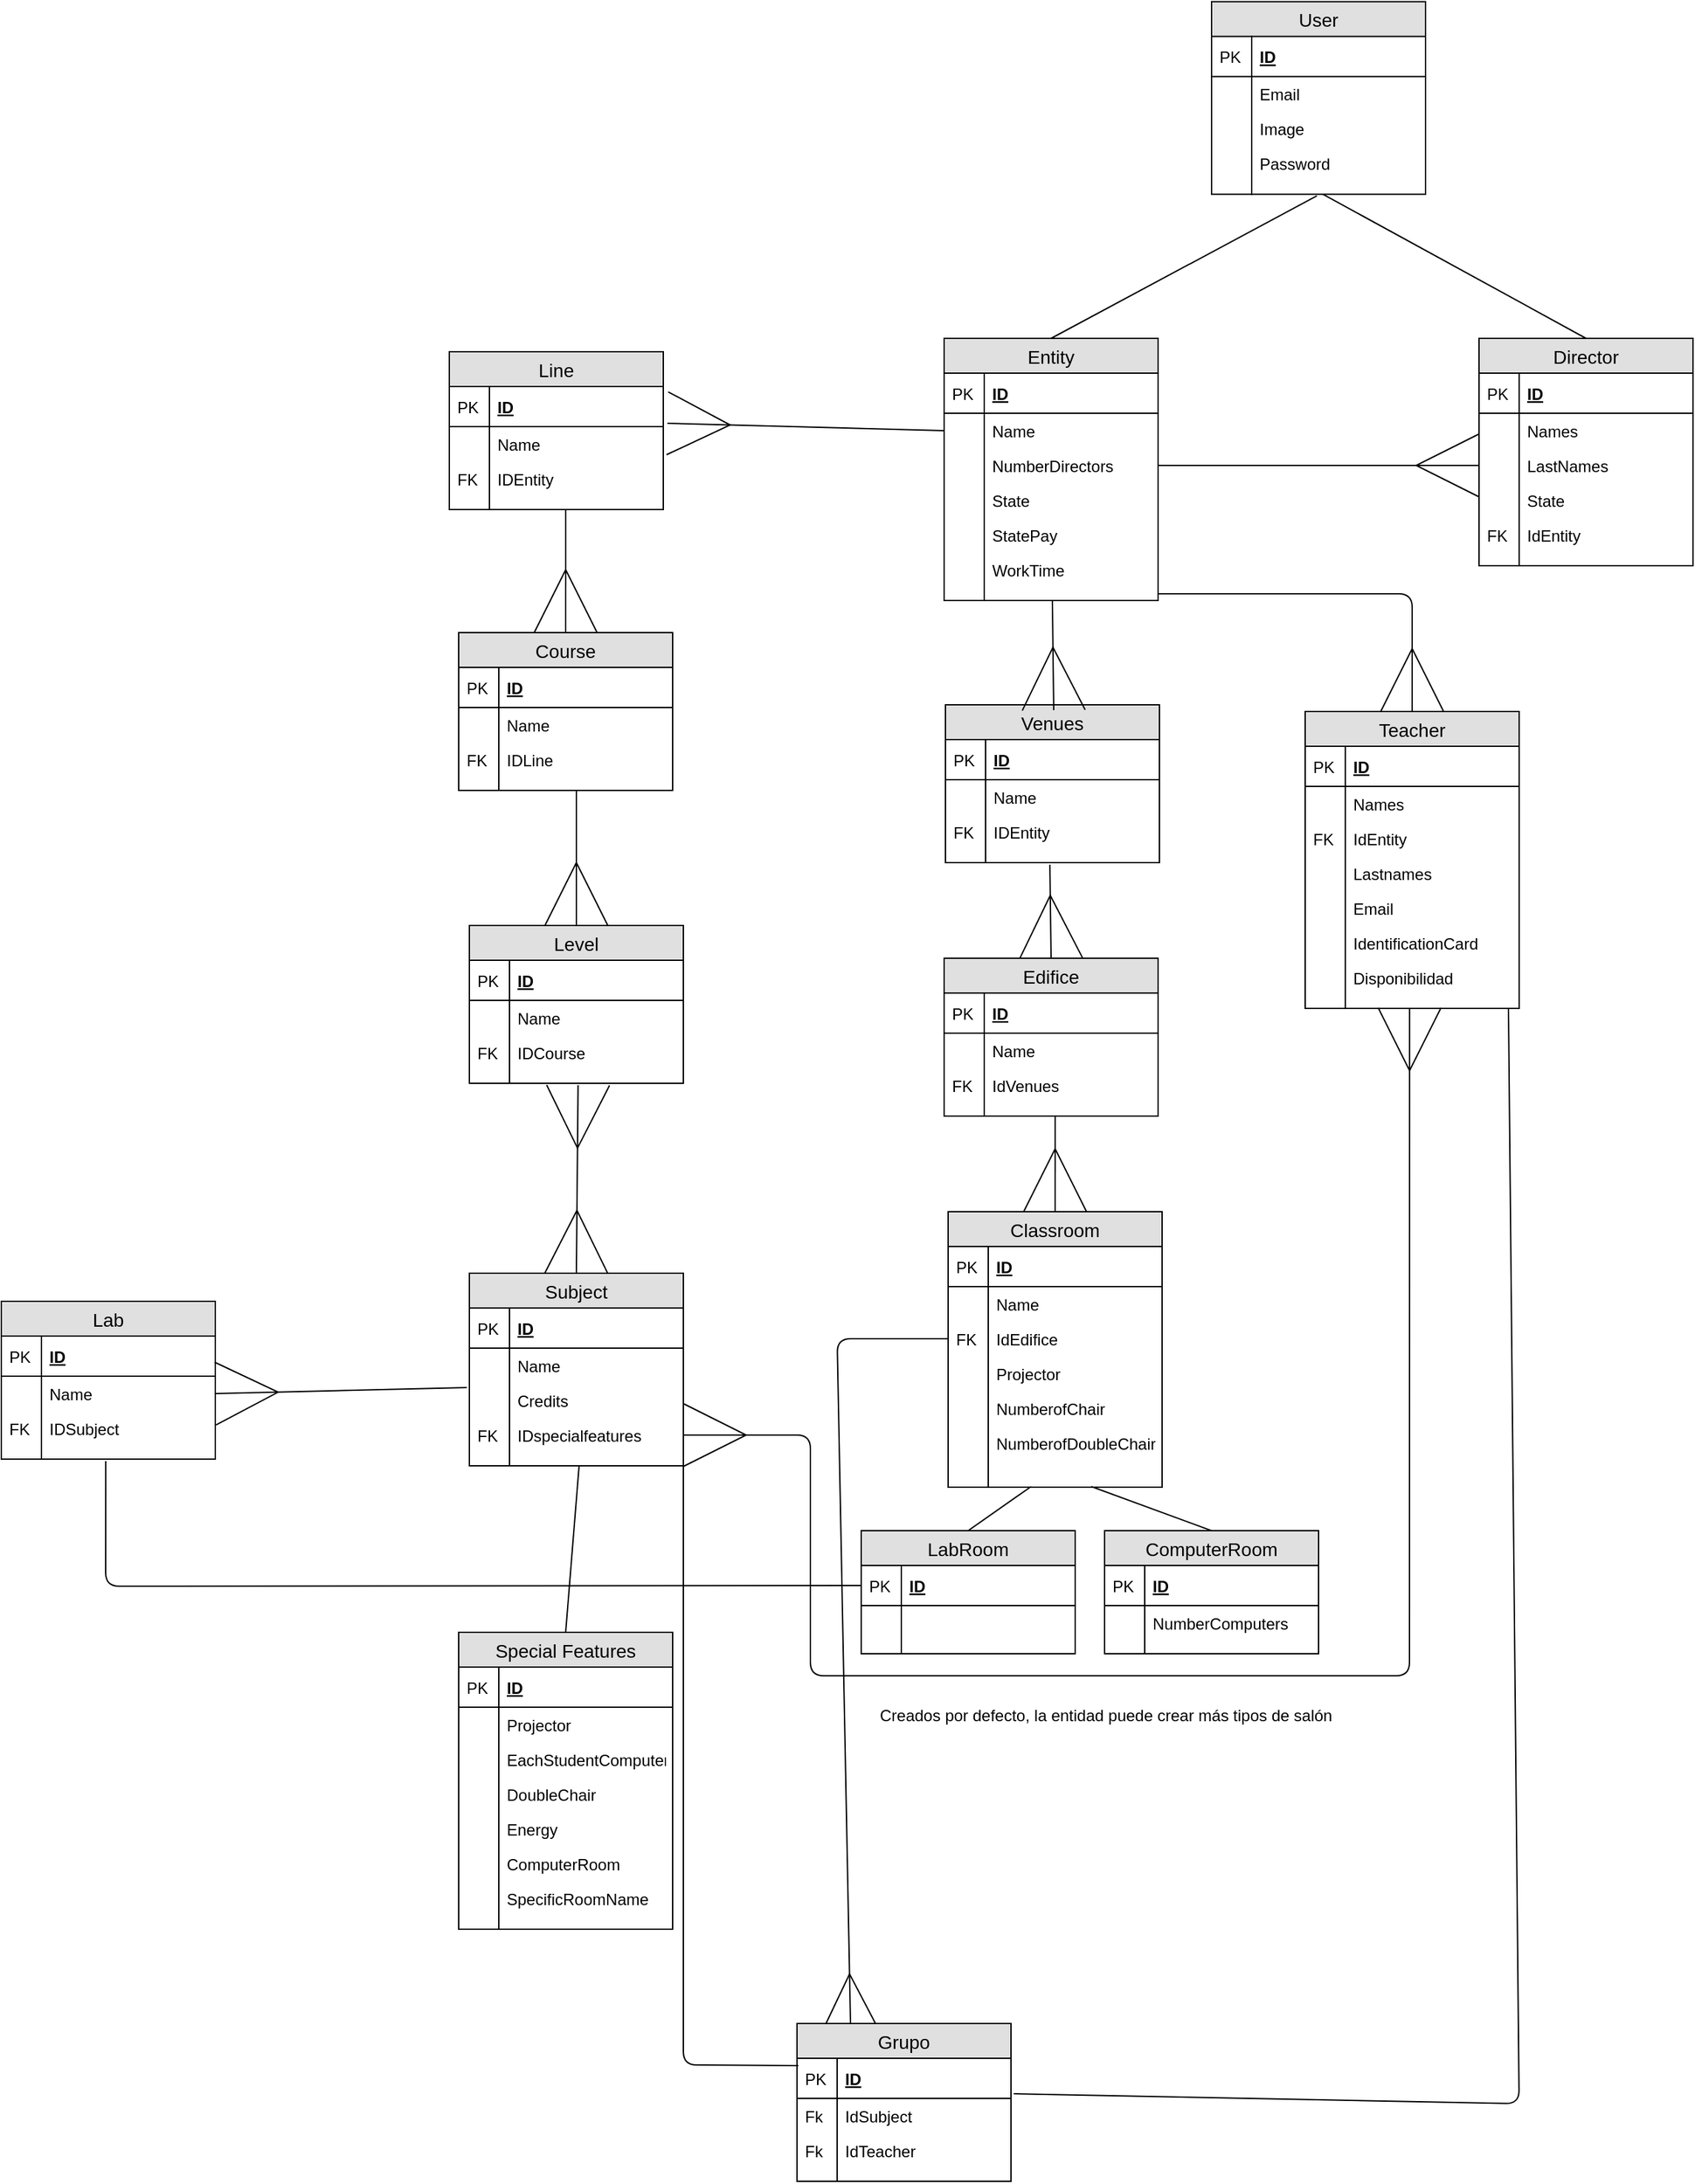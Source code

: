 <mxfile version="10.8.1" type="device"><diagram id="leZ9tuNe8AtVnV3v7wGa" name="Modelo sin normalizar"><mxGraphModel dx="2171" dy="1899" grid="1" gridSize="10" guides="1" tooltips="1" connect="1" arrows="1" fold="1" page="1" pageScale="1" pageWidth="827" pageHeight="1169" math="0" shadow="0"><root><mxCell id="0"/><mxCell id="1" parent="0"/><mxCell id="252dqiC2we6FQL4utE2s-22" value="" style="endArrow=none;html=1;exitX=0.5;exitY=0;exitDx=0;exitDy=0;entryX=0.492;entryY=1.122;entryDx=0;entryDy=0;entryPerimeter=0;" parent="1" source="252dqiC2we6FQL4utE2s-37" target="252dqiC2we6FQL4utE2s-35" edge="1"><mxGeometry width="50" height="50" relative="1" as="geometry"><mxPoint x="200" y="240" as="sourcePoint"/><mxPoint x="397" y="131" as="targetPoint"/></mxGeometry></mxCell><mxCell id="252dqiC2we6FQL4utE2s-23" value="" style="endArrow=none;html=1;entryX=0.514;entryY=0.944;entryDx=0;entryDy=0;entryPerimeter=0;exitX=0.5;exitY=0;exitDx=0;exitDy=0;" parent="1" source="252dqiC2we6FQL4utE2s-50" target="252dqiC2we6FQL4utE2s-35" edge="1"><mxGeometry width="50" height="50" relative="1" as="geometry"><mxPoint x="610" y="250" as="sourcePoint"/><mxPoint x="399" y="127" as="targetPoint"/></mxGeometry></mxCell><mxCell id="252dqiC2we6FQL4utE2s-26" value="User" style="swimlane;fontStyle=0;childLayout=stackLayout;horizontal=1;startSize=26;fillColor=#e0e0e0;horizontalStack=0;resizeParent=1;resizeParentMax=0;resizeLast=0;collapsible=1;marginBottom=0;swimlaneFillColor=#ffffff;align=center;fontSize=14;" parent="1" vertex="1"><mxGeometry x="320" y="-11.778" width="160" height="144" as="geometry"/></mxCell><mxCell id="252dqiC2we6FQL4utE2s-27" value="ID" style="shape=partialRectangle;top=0;left=0;right=0;bottom=1;align=left;verticalAlign=middle;fillColor=none;spacingLeft=34;spacingRight=4;overflow=hidden;rotatable=0;points=[[0,0.5],[1,0.5]];portConstraint=eastwest;dropTarget=0;fontStyle=5;fontSize=12;" parent="252dqiC2we6FQL4utE2s-26" vertex="1"><mxGeometry y="26" width="160" height="30" as="geometry"/></mxCell><mxCell id="252dqiC2we6FQL4utE2s-28" value="PK" style="shape=partialRectangle;top=0;left=0;bottom=0;fillColor=none;align=left;verticalAlign=middle;spacingLeft=4;spacingRight=4;overflow=hidden;rotatable=0;points=[];portConstraint=eastwest;part=1;fontSize=12;" parent="252dqiC2we6FQL4utE2s-27" vertex="1" connectable="0"><mxGeometry width="30" height="30" as="geometry"/></mxCell><mxCell id="252dqiC2we6FQL4utE2s-29" value="Email" style="shape=partialRectangle;top=0;left=0;right=0;bottom=0;align=left;verticalAlign=top;fillColor=none;spacingLeft=34;spacingRight=4;overflow=hidden;rotatable=0;points=[[0,0.5],[1,0.5]];portConstraint=eastwest;dropTarget=0;fontSize=12;" parent="252dqiC2we6FQL4utE2s-26" vertex="1"><mxGeometry y="56" width="160" height="26" as="geometry"/></mxCell><mxCell id="252dqiC2we6FQL4utE2s-30" value="" style="shape=partialRectangle;top=0;left=0;bottom=0;fillColor=none;align=left;verticalAlign=top;spacingLeft=4;spacingRight=4;overflow=hidden;rotatable=0;points=[];portConstraint=eastwest;part=1;fontSize=12;" parent="252dqiC2we6FQL4utE2s-29" vertex="1" connectable="0"><mxGeometry width="30" height="26" as="geometry"/></mxCell><mxCell id="252dqiC2we6FQL4utE2s-31" value="Image" style="shape=partialRectangle;top=0;left=0;right=0;bottom=0;align=left;verticalAlign=top;fillColor=none;spacingLeft=34;spacingRight=4;overflow=hidden;rotatable=0;points=[[0,0.5],[1,0.5]];portConstraint=eastwest;dropTarget=0;fontSize=12;" parent="252dqiC2we6FQL4utE2s-26" vertex="1"><mxGeometry y="82" width="160" height="26" as="geometry"/></mxCell><mxCell id="252dqiC2we6FQL4utE2s-32" value="" style="shape=partialRectangle;top=0;left=0;bottom=0;fillColor=none;align=left;verticalAlign=top;spacingLeft=4;spacingRight=4;overflow=hidden;rotatable=0;points=[];portConstraint=eastwest;part=1;fontSize=12;" parent="252dqiC2we6FQL4utE2s-31" vertex="1" connectable="0"><mxGeometry width="30" height="26" as="geometry"/></mxCell><mxCell id="252dqiC2we6FQL4utE2s-33" value="Password" style="shape=partialRectangle;top=0;left=0;right=0;bottom=0;align=left;verticalAlign=top;fillColor=none;spacingLeft=34;spacingRight=4;overflow=hidden;rotatable=0;points=[[0,0.5],[1,0.5]];portConstraint=eastwest;dropTarget=0;fontSize=12;" parent="252dqiC2we6FQL4utE2s-26" vertex="1"><mxGeometry y="108" width="160" height="26" as="geometry"/></mxCell><mxCell id="252dqiC2we6FQL4utE2s-34" value="" style="shape=partialRectangle;top=0;left=0;bottom=0;fillColor=none;align=left;verticalAlign=top;spacingLeft=4;spacingRight=4;overflow=hidden;rotatable=0;points=[];portConstraint=eastwest;part=1;fontSize=12;" parent="252dqiC2we6FQL4utE2s-33" vertex="1" connectable="0"><mxGeometry width="30" height="26" as="geometry"/></mxCell><mxCell id="252dqiC2we6FQL4utE2s-35" value="" style="shape=partialRectangle;top=0;left=0;right=0;bottom=0;align=left;verticalAlign=top;fillColor=none;spacingLeft=34;spacingRight=4;overflow=hidden;rotatable=0;points=[[0,0.5],[1,0.5]];portConstraint=eastwest;dropTarget=0;fontSize=12;" parent="252dqiC2we6FQL4utE2s-26" vertex="1"><mxGeometry y="134" width="160" height="10" as="geometry"/></mxCell><mxCell id="252dqiC2we6FQL4utE2s-36" value="" style="shape=partialRectangle;top=0;left=0;bottom=0;fillColor=none;align=left;verticalAlign=top;spacingLeft=4;spacingRight=4;overflow=hidden;rotatable=0;points=[];portConstraint=eastwest;part=1;fontSize=12;" parent="252dqiC2we6FQL4utE2s-35" vertex="1" connectable="0"><mxGeometry width="30" height="10" as="geometry"/></mxCell><mxCell id="252dqiC2we6FQL4utE2s-37" value="Entity" style="swimlane;fontStyle=0;childLayout=stackLayout;horizontal=1;startSize=26;fillColor=#e0e0e0;horizontalStack=0;resizeParent=1;resizeParentMax=0;resizeLast=0;collapsible=1;marginBottom=0;swimlaneFillColor=#ffffff;align=center;fontSize=14;" parent="1" vertex="1"><mxGeometry x="120" y="240" width="160" height="196" as="geometry"/></mxCell><mxCell id="252dqiC2we6FQL4utE2s-38" value="ID" style="shape=partialRectangle;top=0;left=0;right=0;bottom=1;align=left;verticalAlign=middle;fillColor=none;spacingLeft=34;spacingRight=4;overflow=hidden;rotatable=0;points=[[0,0.5],[1,0.5]];portConstraint=eastwest;dropTarget=0;fontStyle=5;fontSize=12;" parent="252dqiC2we6FQL4utE2s-37" vertex="1"><mxGeometry y="26" width="160" height="30" as="geometry"/></mxCell><mxCell id="252dqiC2we6FQL4utE2s-39" value="PK" style="shape=partialRectangle;top=0;left=0;bottom=0;fillColor=none;align=left;verticalAlign=middle;spacingLeft=4;spacingRight=4;overflow=hidden;rotatable=0;points=[];portConstraint=eastwest;part=1;fontSize=12;" parent="252dqiC2we6FQL4utE2s-38" vertex="1" connectable="0"><mxGeometry width="30" height="30" as="geometry"/></mxCell><mxCell id="252dqiC2we6FQL4utE2s-40" value="Name" style="shape=partialRectangle;top=0;left=0;right=0;bottom=0;align=left;verticalAlign=top;fillColor=none;spacingLeft=34;spacingRight=4;overflow=hidden;rotatable=0;points=[[0,0.5],[1,0.5]];portConstraint=eastwest;dropTarget=0;fontSize=12;" parent="252dqiC2we6FQL4utE2s-37" vertex="1"><mxGeometry y="56" width="160" height="26" as="geometry"/></mxCell><mxCell id="252dqiC2we6FQL4utE2s-41" value="" style="shape=partialRectangle;top=0;left=0;bottom=0;fillColor=none;align=left;verticalAlign=top;spacingLeft=4;spacingRight=4;overflow=hidden;rotatable=0;points=[];portConstraint=eastwest;part=1;fontSize=12;" parent="252dqiC2we6FQL4utE2s-40" vertex="1" connectable="0"><mxGeometry width="30" height="26" as="geometry"/></mxCell><mxCell id="252dqiC2we6FQL4utE2s-42" value="NumberDirectors" style="shape=partialRectangle;top=0;left=0;right=0;bottom=0;align=left;verticalAlign=top;fillColor=none;spacingLeft=34;spacingRight=4;overflow=hidden;rotatable=0;points=[[0,0.5],[1,0.5]];portConstraint=eastwest;dropTarget=0;fontSize=12;" parent="252dqiC2we6FQL4utE2s-37" vertex="1"><mxGeometry y="82" width="160" height="26" as="geometry"/></mxCell><mxCell id="252dqiC2we6FQL4utE2s-43" value="" style="shape=partialRectangle;top=0;left=0;bottom=0;fillColor=none;align=left;verticalAlign=top;spacingLeft=4;spacingRight=4;overflow=hidden;rotatable=0;points=[];portConstraint=eastwest;part=1;fontSize=12;" parent="252dqiC2we6FQL4utE2s-42" vertex="1" connectable="0"><mxGeometry width="30" height="26" as="geometry"/></mxCell><mxCell id="252dqiC2we6FQL4utE2s-44" value="State" style="shape=partialRectangle;top=0;left=0;right=0;bottom=0;align=left;verticalAlign=top;fillColor=none;spacingLeft=34;spacingRight=4;overflow=hidden;rotatable=0;points=[[0,0.5],[1,0.5]];portConstraint=eastwest;dropTarget=0;fontSize=12;" parent="252dqiC2we6FQL4utE2s-37" vertex="1"><mxGeometry y="108" width="160" height="26" as="geometry"/></mxCell><mxCell id="252dqiC2we6FQL4utE2s-45" value="" style="shape=partialRectangle;top=0;left=0;bottom=0;fillColor=none;align=left;verticalAlign=top;spacingLeft=4;spacingRight=4;overflow=hidden;rotatable=0;points=[];portConstraint=eastwest;part=1;fontSize=12;" parent="252dqiC2we6FQL4utE2s-44" vertex="1" connectable="0"><mxGeometry width="30" height="26" as="geometry"/></mxCell><mxCell id="252dqiC2we6FQL4utE2s-48" value="StatePay" style="shape=partialRectangle;top=0;left=0;right=0;bottom=0;align=left;verticalAlign=top;fillColor=none;spacingLeft=34;spacingRight=4;overflow=hidden;rotatable=0;points=[[0,0.5],[1,0.5]];portConstraint=eastwest;dropTarget=0;fontSize=12;" parent="252dqiC2we6FQL4utE2s-37" vertex="1"><mxGeometry y="134" width="160" height="26" as="geometry"/></mxCell><mxCell id="252dqiC2we6FQL4utE2s-49" value="" style="shape=partialRectangle;top=0;left=0;bottom=0;fillColor=none;align=left;verticalAlign=top;spacingLeft=4;spacingRight=4;overflow=hidden;rotatable=0;points=[];portConstraint=eastwest;part=1;fontSize=12;" parent="252dqiC2we6FQL4utE2s-48" vertex="1" connectable="0"><mxGeometry width="30" height="26" as="geometry"/></mxCell><mxCell id="zsaU67bxHwCMmf9U8X2y-37" value="WorkTime" style="shape=partialRectangle;top=0;left=0;right=0;bottom=0;align=left;verticalAlign=top;fillColor=none;spacingLeft=34;spacingRight=4;overflow=hidden;rotatable=0;points=[[0,0.5],[1,0.5]];portConstraint=eastwest;dropTarget=0;fontSize=12;" parent="252dqiC2we6FQL4utE2s-37" vertex="1"><mxGeometry y="160" width="160" height="26" as="geometry"/></mxCell><mxCell id="zsaU67bxHwCMmf9U8X2y-38" value="" style="shape=partialRectangle;top=0;left=0;bottom=0;fillColor=none;align=left;verticalAlign=top;spacingLeft=4;spacingRight=4;overflow=hidden;rotatable=0;points=[];portConstraint=eastwest;part=1;fontSize=12;" parent="zsaU67bxHwCMmf9U8X2y-37" vertex="1" connectable="0"><mxGeometry width="30" height="26" as="geometry"/></mxCell><mxCell id="252dqiC2we6FQL4utE2s-46" value="" style="shape=partialRectangle;top=0;left=0;right=0;bottom=0;align=left;verticalAlign=top;fillColor=none;spacingLeft=34;spacingRight=4;overflow=hidden;rotatable=0;points=[[0,0.5],[1,0.5]];portConstraint=eastwest;dropTarget=0;fontSize=12;" parent="252dqiC2we6FQL4utE2s-37" vertex="1"><mxGeometry y="186" width="160" height="10" as="geometry"/></mxCell><mxCell id="252dqiC2we6FQL4utE2s-47" value="" style="shape=partialRectangle;top=0;left=0;bottom=0;fillColor=none;align=left;verticalAlign=top;spacingLeft=4;spacingRight=4;overflow=hidden;rotatable=0;points=[];portConstraint=eastwest;part=1;fontSize=12;" parent="252dqiC2we6FQL4utE2s-46" vertex="1" connectable="0"><mxGeometry width="30" height="10" as="geometry"/></mxCell><mxCell id="252dqiC2we6FQL4utE2s-50" value="Director" style="swimlane;fontStyle=0;childLayout=stackLayout;horizontal=1;startSize=26;fillColor=#e0e0e0;horizontalStack=0;resizeParent=1;resizeParentMax=0;resizeLast=0;collapsible=1;marginBottom=0;swimlaneFillColor=#ffffff;align=center;fontSize=14;" parent="1" vertex="1"><mxGeometry x="520" y="240" width="160" height="170" as="geometry"/></mxCell><mxCell id="252dqiC2we6FQL4utE2s-51" value="ID" style="shape=partialRectangle;top=0;left=0;right=0;bottom=1;align=left;verticalAlign=middle;fillColor=none;spacingLeft=34;spacingRight=4;overflow=hidden;rotatable=0;points=[[0,0.5],[1,0.5]];portConstraint=eastwest;dropTarget=0;fontStyle=5;fontSize=12;" parent="252dqiC2we6FQL4utE2s-50" vertex="1"><mxGeometry y="26" width="160" height="30" as="geometry"/></mxCell><mxCell id="252dqiC2we6FQL4utE2s-52" value="PK" style="shape=partialRectangle;top=0;left=0;bottom=0;fillColor=none;align=left;verticalAlign=middle;spacingLeft=4;spacingRight=4;overflow=hidden;rotatable=0;points=[];portConstraint=eastwest;part=1;fontSize=12;" parent="252dqiC2we6FQL4utE2s-51" vertex="1" connectable="0"><mxGeometry width="30" height="30" as="geometry"/></mxCell><mxCell id="252dqiC2we6FQL4utE2s-53" value="Names" style="shape=partialRectangle;top=0;left=0;right=0;bottom=0;align=left;verticalAlign=top;fillColor=none;spacingLeft=34;spacingRight=4;overflow=hidden;rotatable=0;points=[[0,0.5],[1,0.5]];portConstraint=eastwest;dropTarget=0;fontSize=12;" parent="252dqiC2we6FQL4utE2s-50" vertex="1"><mxGeometry y="56" width="160" height="26" as="geometry"/></mxCell><mxCell id="252dqiC2we6FQL4utE2s-54" value="" style="shape=partialRectangle;top=0;left=0;bottom=0;fillColor=none;align=left;verticalAlign=top;spacingLeft=4;spacingRight=4;overflow=hidden;rotatable=0;points=[];portConstraint=eastwest;part=1;fontSize=12;" parent="252dqiC2we6FQL4utE2s-53" vertex="1" connectable="0"><mxGeometry width="30" height="26" as="geometry"/></mxCell><mxCell id="252dqiC2we6FQL4utE2s-55" value="LastNames" style="shape=partialRectangle;top=0;left=0;right=0;bottom=0;align=left;verticalAlign=top;fillColor=none;spacingLeft=34;spacingRight=4;overflow=hidden;rotatable=0;points=[[0,0.5],[1,0.5]];portConstraint=eastwest;dropTarget=0;fontSize=12;" parent="252dqiC2we6FQL4utE2s-50" vertex="1"><mxGeometry y="82" width="160" height="26" as="geometry"/></mxCell><mxCell id="252dqiC2we6FQL4utE2s-56" value="" style="shape=partialRectangle;top=0;left=0;bottom=0;fillColor=none;align=left;verticalAlign=top;spacingLeft=4;spacingRight=4;overflow=hidden;rotatable=0;points=[];portConstraint=eastwest;part=1;fontSize=12;" parent="252dqiC2we6FQL4utE2s-55" vertex="1" connectable="0"><mxGeometry width="30" height="26" as="geometry"/></mxCell><mxCell id="252dqiC2we6FQL4utE2s-57" value="State" style="shape=partialRectangle;top=0;left=0;right=0;bottom=0;align=left;verticalAlign=top;fillColor=none;spacingLeft=34;spacingRight=4;overflow=hidden;rotatable=0;points=[[0,0.5],[1,0.5]];portConstraint=eastwest;dropTarget=0;fontSize=12;" parent="252dqiC2we6FQL4utE2s-50" vertex="1"><mxGeometry y="108" width="160" height="26" as="geometry"/></mxCell><mxCell id="252dqiC2we6FQL4utE2s-58" value="" style="shape=partialRectangle;top=0;left=0;bottom=0;fillColor=none;align=left;verticalAlign=top;spacingLeft=4;spacingRight=4;overflow=hidden;rotatable=0;points=[];portConstraint=eastwest;part=1;fontSize=12;" parent="252dqiC2we6FQL4utE2s-57" vertex="1" connectable="0"><mxGeometry width="30" height="26" as="geometry"/></mxCell><mxCell id="252dqiC2we6FQL4utE2s-61" value="IdEntity" style="shape=partialRectangle;top=0;left=0;right=0;bottom=0;align=left;verticalAlign=top;fillColor=none;spacingLeft=34;spacingRight=4;overflow=hidden;rotatable=0;points=[[0,0.5],[1,0.5]];portConstraint=eastwest;dropTarget=0;fontSize=12;" parent="252dqiC2we6FQL4utE2s-50" vertex="1"><mxGeometry y="134" width="160" height="26" as="geometry"/></mxCell><mxCell id="252dqiC2we6FQL4utE2s-62" value="FK" style="shape=partialRectangle;top=0;left=0;bottom=0;fillColor=none;align=left;verticalAlign=top;spacingLeft=4;spacingRight=4;overflow=hidden;rotatable=0;points=[];portConstraint=eastwest;part=1;fontSize=12;" parent="252dqiC2we6FQL4utE2s-61" vertex="1" connectable="0"><mxGeometry width="30" height="26" as="geometry"/></mxCell><mxCell id="252dqiC2we6FQL4utE2s-59" value="" style="shape=partialRectangle;top=0;left=0;right=0;bottom=0;align=left;verticalAlign=top;fillColor=none;spacingLeft=34;spacingRight=4;overflow=hidden;rotatable=0;points=[[0,0.5],[1,0.5]];portConstraint=eastwest;dropTarget=0;fontSize=12;" parent="252dqiC2we6FQL4utE2s-50" vertex="1"><mxGeometry y="160" width="160" height="10" as="geometry"/></mxCell><mxCell id="252dqiC2we6FQL4utE2s-60" value="" style="shape=partialRectangle;top=0;left=0;bottom=0;fillColor=none;align=left;verticalAlign=top;spacingLeft=4;spacingRight=4;overflow=hidden;rotatable=0;points=[];portConstraint=eastwest;part=1;fontSize=12;" parent="252dqiC2we6FQL4utE2s-59" vertex="1" connectable="0"><mxGeometry width="30" height="10" as="geometry"/></mxCell><mxCell id="252dqiC2we6FQL4utE2s-63" value="" style="endArrow=none;html=1;entryX=1;entryY=0.5;entryDx=0;entryDy=0;exitX=0;exitY=0.5;exitDx=0;exitDy=0;endFill=0;strokeWidth=1;startArrow=ERmany;startFill=0;targetPerimeterSpacing=31;sourcePerimeterSpacing=0;endSize=45;startSize=45;" parent="1" source="252dqiC2we6FQL4utE2s-55" target="252dqiC2we6FQL4utE2s-42" edge="1"><mxGeometry width="50" height="50" relative="1" as="geometry"><mxPoint x="360" y="410" as="sourcePoint"/><mxPoint x="410" y="360" as="targetPoint"/></mxGeometry></mxCell><mxCell id="252dqiC2we6FQL4utE2s-65" value="Line" style="swimlane;fontStyle=0;childLayout=stackLayout;horizontal=1;startSize=26;fillColor=#e0e0e0;horizontalStack=0;resizeParent=1;resizeParentMax=0;resizeLast=0;collapsible=1;marginBottom=0;swimlaneFillColor=#ffffff;align=center;fontSize=14;" parent="1" vertex="1"><mxGeometry x="-250" y="250" width="160" height="118" as="geometry"/></mxCell><mxCell id="252dqiC2we6FQL4utE2s-66" value="ID" style="shape=partialRectangle;top=0;left=0;right=0;bottom=1;align=left;verticalAlign=middle;fillColor=none;spacingLeft=34;spacingRight=4;overflow=hidden;rotatable=0;points=[[0,0.5],[1,0.5]];portConstraint=eastwest;dropTarget=0;fontStyle=5;fontSize=12;" parent="252dqiC2we6FQL4utE2s-65" vertex="1"><mxGeometry y="26" width="160" height="30" as="geometry"/></mxCell><mxCell id="252dqiC2we6FQL4utE2s-67" value="PK" style="shape=partialRectangle;top=0;left=0;bottom=0;fillColor=none;align=left;verticalAlign=middle;spacingLeft=4;spacingRight=4;overflow=hidden;rotatable=0;points=[];portConstraint=eastwest;part=1;fontSize=12;" parent="252dqiC2we6FQL4utE2s-66" vertex="1" connectable="0"><mxGeometry width="30" height="30" as="geometry"/></mxCell><mxCell id="252dqiC2we6FQL4utE2s-68" value="Name" style="shape=partialRectangle;top=0;left=0;right=0;bottom=0;align=left;verticalAlign=top;fillColor=none;spacingLeft=34;spacingRight=4;overflow=hidden;rotatable=0;points=[[0,0.5],[1,0.5]];portConstraint=eastwest;dropTarget=0;fontSize=12;" parent="252dqiC2we6FQL4utE2s-65" vertex="1"><mxGeometry y="56" width="160" height="26" as="geometry"/></mxCell><mxCell id="252dqiC2we6FQL4utE2s-69" value="" style="shape=partialRectangle;top=0;left=0;bottom=0;fillColor=none;align=left;verticalAlign=top;spacingLeft=4;spacingRight=4;overflow=hidden;rotatable=0;points=[];portConstraint=eastwest;part=1;fontSize=12;" parent="252dqiC2we6FQL4utE2s-68" vertex="1" connectable="0"><mxGeometry width="30" height="26" as="geometry"/></mxCell><mxCell id="252dqiC2we6FQL4utE2s-72" value="IDEntity" style="shape=partialRectangle;top=0;left=0;right=0;bottom=0;align=left;verticalAlign=top;fillColor=none;spacingLeft=34;spacingRight=4;overflow=hidden;rotatable=0;points=[[0,0.5],[1,0.5]];portConstraint=eastwest;dropTarget=0;fontSize=12;" parent="252dqiC2we6FQL4utE2s-65" vertex="1"><mxGeometry y="82" width="160" height="26" as="geometry"/></mxCell><mxCell id="252dqiC2we6FQL4utE2s-73" value="FK" style="shape=partialRectangle;top=0;left=0;bottom=0;fillColor=none;align=left;verticalAlign=top;spacingLeft=4;spacingRight=4;overflow=hidden;rotatable=0;points=[];portConstraint=eastwest;part=1;fontSize=12;" parent="252dqiC2we6FQL4utE2s-72" vertex="1" connectable="0"><mxGeometry width="30" height="26" as="geometry"/></mxCell><mxCell id="252dqiC2we6FQL4utE2s-74" value="" style="shape=partialRectangle;top=0;left=0;right=0;bottom=0;align=left;verticalAlign=top;fillColor=none;spacingLeft=34;spacingRight=4;overflow=hidden;rotatable=0;points=[[0,0.5],[1,0.5]];portConstraint=eastwest;dropTarget=0;fontSize=12;" parent="252dqiC2we6FQL4utE2s-65" vertex="1"><mxGeometry y="108" width="160" height="10" as="geometry"/></mxCell><mxCell id="252dqiC2we6FQL4utE2s-75" value="" style="shape=partialRectangle;top=0;left=0;bottom=0;fillColor=none;align=left;verticalAlign=top;spacingLeft=4;spacingRight=4;overflow=hidden;rotatable=0;points=[];portConstraint=eastwest;part=1;fontSize=12;" parent="252dqiC2we6FQL4utE2s-74" vertex="1" connectable="0"><mxGeometry width="30" height="10" as="geometry"/></mxCell><mxCell id="252dqiC2we6FQL4utE2s-76" value="" style="endArrow=none;html=1;endFill=0;strokeWidth=1;startArrow=ERmany;startFill=0;targetPerimeterSpacing=31;sourcePerimeterSpacing=0;endSize=45;startSize=45;entryX=0;entryY=0.5;entryDx=0;entryDy=0;exitX=1.019;exitY=-0.096;exitDx=0;exitDy=0;exitPerimeter=0;" parent="1" source="252dqiC2we6FQL4utE2s-68" target="252dqiC2we6FQL4utE2s-40" edge="1"><mxGeometry width="50" height="50" relative="1" as="geometry"><mxPoint x="200" y="540" as="sourcePoint"/><mxPoint x="200" y="450" as="targetPoint"/></mxGeometry></mxCell><mxCell id="252dqiC2we6FQL4utE2s-77" value="Course" style="swimlane;fontStyle=0;childLayout=stackLayout;horizontal=1;startSize=26;fillColor=#e0e0e0;horizontalStack=0;resizeParent=1;resizeParentMax=0;resizeLast=0;collapsible=1;marginBottom=0;swimlaneFillColor=#ffffff;align=center;fontSize=14;" parent="1" vertex="1"><mxGeometry x="-243" y="460" width="160" height="118" as="geometry"/></mxCell><mxCell id="252dqiC2we6FQL4utE2s-78" value="ID" style="shape=partialRectangle;top=0;left=0;right=0;bottom=1;align=left;verticalAlign=middle;fillColor=none;spacingLeft=34;spacingRight=4;overflow=hidden;rotatable=0;points=[[0,0.5],[1,0.5]];portConstraint=eastwest;dropTarget=0;fontStyle=5;fontSize=12;" parent="252dqiC2we6FQL4utE2s-77" vertex="1"><mxGeometry y="26" width="160" height="30" as="geometry"/></mxCell><mxCell id="252dqiC2we6FQL4utE2s-79" value="PK" style="shape=partialRectangle;top=0;left=0;bottom=0;fillColor=none;align=left;verticalAlign=middle;spacingLeft=4;spacingRight=4;overflow=hidden;rotatable=0;points=[];portConstraint=eastwest;part=1;fontSize=12;" parent="252dqiC2we6FQL4utE2s-78" vertex="1" connectable="0"><mxGeometry width="30" height="30" as="geometry"/></mxCell><mxCell id="252dqiC2we6FQL4utE2s-80" value="Name" style="shape=partialRectangle;top=0;left=0;right=0;bottom=0;align=left;verticalAlign=top;fillColor=none;spacingLeft=34;spacingRight=4;overflow=hidden;rotatable=0;points=[[0,0.5],[1,0.5]];portConstraint=eastwest;dropTarget=0;fontSize=12;" parent="252dqiC2we6FQL4utE2s-77" vertex="1"><mxGeometry y="56" width="160" height="26" as="geometry"/></mxCell><mxCell id="252dqiC2we6FQL4utE2s-81" value="" style="shape=partialRectangle;top=0;left=0;bottom=0;fillColor=none;align=left;verticalAlign=top;spacingLeft=4;spacingRight=4;overflow=hidden;rotatable=0;points=[];portConstraint=eastwest;part=1;fontSize=12;" parent="252dqiC2we6FQL4utE2s-80" vertex="1" connectable="0"><mxGeometry width="30" height="26" as="geometry"/></mxCell><mxCell id="252dqiC2we6FQL4utE2s-84" value="IDLine" style="shape=partialRectangle;top=0;left=0;right=0;bottom=0;align=left;verticalAlign=top;fillColor=none;spacingLeft=34;spacingRight=4;overflow=hidden;rotatable=0;points=[[0,0.5],[1,0.5]];portConstraint=eastwest;dropTarget=0;fontSize=12;" parent="252dqiC2we6FQL4utE2s-77" vertex="1"><mxGeometry y="82" width="160" height="26" as="geometry"/></mxCell><mxCell id="252dqiC2we6FQL4utE2s-85" value="FK" style="shape=partialRectangle;top=0;left=0;bottom=0;fillColor=none;align=left;verticalAlign=top;spacingLeft=4;spacingRight=4;overflow=hidden;rotatable=0;points=[];portConstraint=eastwest;part=1;fontSize=12;" parent="252dqiC2we6FQL4utE2s-84" vertex="1" connectable="0"><mxGeometry width="30" height="26" as="geometry"/></mxCell><mxCell id="252dqiC2we6FQL4utE2s-86" value="" style="shape=partialRectangle;top=0;left=0;right=0;bottom=0;align=left;verticalAlign=top;fillColor=none;spacingLeft=34;spacingRight=4;overflow=hidden;rotatable=0;points=[[0,0.5],[1,0.5]];portConstraint=eastwest;dropTarget=0;fontSize=12;" parent="252dqiC2we6FQL4utE2s-77" vertex="1"><mxGeometry y="108" width="160" height="10" as="geometry"/></mxCell><mxCell id="252dqiC2we6FQL4utE2s-87" value="" style="shape=partialRectangle;top=0;left=0;bottom=0;fillColor=none;align=left;verticalAlign=top;spacingLeft=4;spacingRight=4;overflow=hidden;rotatable=0;points=[];portConstraint=eastwest;part=1;fontSize=12;" parent="252dqiC2we6FQL4utE2s-86" vertex="1" connectable="0"><mxGeometry width="30" height="10" as="geometry"/></mxCell><mxCell id="252dqiC2we6FQL4utE2s-90" value="" style="endArrow=none;html=1;endFill=0;strokeWidth=1;startArrow=ERmany;startFill=0;targetPerimeterSpacing=31;sourcePerimeterSpacing=0;endSize=45;startSize=45;entryX=0.544;entryY=1.05;entryDx=0;entryDy=0;exitX=0.5;exitY=0;exitDx=0;exitDy=0;entryPerimeter=0;" parent="1" source="252dqiC2we6FQL4utE2s-77" target="252dqiC2we6FQL4utE2s-74" edge="1"><mxGeometry width="50" height="50" relative="1" as="geometry"><mxPoint x="399" y="567" as="sourcePoint"/><mxPoint x="400" y="440" as="targetPoint"/></mxGeometry></mxCell><mxCell id="252dqiC2we6FQL4utE2s-91" value="Level" style="swimlane;fontStyle=0;childLayout=stackLayout;horizontal=1;startSize=26;fillColor=#e0e0e0;horizontalStack=0;resizeParent=1;resizeParentMax=0;resizeLast=0;collapsible=1;marginBottom=0;swimlaneFillColor=#ffffff;align=center;fontSize=14;" parent="1" vertex="1"><mxGeometry x="-235" y="679" width="160" height="118" as="geometry"/></mxCell><mxCell id="252dqiC2we6FQL4utE2s-92" value="ID" style="shape=partialRectangle;top=0;left=0;right=0;bottom=1;align=left;verticalAlign=middle;fillColor=none;spacingLeft=34;spacingRight=4;overflow=hidden;rotatable=0;points=[[0,0.5],[1,0.5]];portConstraint=eastwest;dropTarget=0;fontStyle=5;fontSize=12;" parent="252dqiC2we6FQL4utE2s-91" vertex="1"><mxGeometry y="26" width="160" height="30" as="geometry"/></mxCell><mxCell id="252dqiC2we6FQL4utE2s-93" value="PK" style="shape=partialRectangle;top=0;left=0;bottom=0;fillColor=none;align=left;verticalAlign=middle;spacingLeft=4;spacingRight=4;overflow=hidden;rotatable=0;points=[];portConstraint=eastwest;part=1;fontSize=12;" parent="252dqiC2we6FQL4utE2s-92" vertex="1" connectable="0"><mxGeometry width="30" height="30" as="geometry"/></mxCell><mxCell id="252dqiC2we6FQL4utE2s-94" value="Name" style="shape=partialRectangle;top=0;left=0;right=0;bottom=0;align=left;verticalAlign=top;fillColor=none;spacingLeft=34;spacingRight=4;overflow=hidden;rotatable=0;points=[[0,0.5],[1,0.5]];portConstraint=eastwest;dropTarget=0;fontSize=12;" parent="252dqiC2we6FQL4utE2s-91" vertex="1"><mxGeometry y="56" width="160" height="26" as="geometry"/></mxCell><mxCell id="252dqiC2we6FQL4utE2s-95" value="" style="shape=partialRectangle;top=0;left=0;bottom=0;fillColor=none;align=left;verticalAlign=top;spacingLeft=4;spacingRight=4;overflow=hidden;rotatable=0;points=[];portConstraint=eastwest;part=1;fontSize=12;" parent="252dqiC2we6FQL4utE2s-94" vertex="1" connectable="0"><mxGeometry width="30" height="26" as="geometry"/></mxCell><mxCell id="252dqiC2we6FQL4utE2s-103" value="IDCourse" style="shape=partialRectangle;top=0;left=0;right=0;bottom=0;align=left;verticalAlign=top;fillColor=none;spacingLeft=34;spacingRight=4;overflow=hidden;rotatable=0;points=[[0,0.5],[1,0.5]];portConstraint=eastwest;dropTarget=0;fontSize=12;" parent="252dqiC2we6FQL4utE2s-91" vertex="1"><mxGeometry y="82" width="160" height="26" as="geometry"/></mxCell><mxCell id="252dqiC2we6FQL4utE2s-104" value="FK" style="shape=partialRectangle;top=0;left=0;bottom=0;fillColor=none;align=left;verticalAlign=top;spacingLeft=4;spacingRight=4;overflow=hidden;rotatable=0;points=[];portConstraint=eastwest;part=1;fontSize=12;" parent="252dqiC2we6FQL4utE2s-103" vertex="1" connectable="0"><mxGeometry width="30" height="26" as="geometry"/></mxCell><mxCell id="252dqiC2we6FQL4utE2s-100" value="" style="shape=partialRectangle;top=0;left=0;right=0;bottom=0;align=left;verticalAlign=top;fillColor=none;spacingLeft=34;spacingRight=4;overflow=hidden;rotatable=0;points=[[0,0.5],[1,0.5]];portConstraint=eastwest;dropTarget=0;fontSize=12;" parent="252dqiC2we6FQL4utE2s-91" vertex="1"><mxGeometry y="108" width="160" height="10" as="geometry"/></mxCell><mxCell id="252dqiC2we6FQL4utE2s-101" value="" style="shape=partialRectangle;top=0;left=0;bottom=0;fillColor=none;align=left;verticalAlign=top;spacingLeft=4;spacingRight=4;overflow=hidden;rotatable=0;points=[];portConstraint=eastwest;part=1;fontSize=12;" parent="252dqiC2we6FQL4utE2s-100" vertex="1" connectable="0"><mxGeometry width="30" height="10" as="geometry"/></mxCell><mxCell id="252dqiC2we6FQL4utE2s-102" value="" style="endArrow=none;html=1;endFill=0;strokeWidth=1;startArrow=ERmany;startFill=0;targetPerimeterSpacing=31;sourcePerimeterSpacing=0;endSize=45;startSize=45;entryX=0.55;entryY=1.05;entryDx=0;entryDy=0;exitX=0.5;exitY=0;exitDx=0;exitDy=0;entryPerimeter=0;" parent="1" source="252dqiC2we6FQL4utE2s-91" target="252dqiC2we6FQL4utE2s-86" edge="1"><mxGeometry width="50" height="50" relative="1" as="geometry"><mxPoint x="330" y="1036" as="sourcePoint"/><mxPoint x="330" y="900" as="targetPoint"/></mxGeometry></mxCell><mxCell id="zsaU67bxHwCMmf9U8X2y-1" value="Subject" style="swimlane;fontStyle=0;childLayout=stackLayout;horizontal=1;startSize=26;fillColor=#e0e0e0;horizontalStack=0;resizeParent=1;resizeParentMax=0;resizeLast=0;collapsible=1;marginBottom=0;swimlaneFillColor=#ffffff;align=center;fontSize=14;" parent="1" vertex="1"><mxGeometry x="-235" y="939" width="160" height="144" as="geometry"/></mxCell><mxCell id="zsaU67bxHwCMmf9U8X2y-2" value="ID" style="shape=partialRectangle;top=0;left=0;right=0;bottom=1;align=left;verticalAlign=middle;fillColor=none;spacingLeft=34;spacingRight=4;overflow=hidden;rotatable=0;points=[[0,0.5],[1,0.5]];portConstraint=eastwest;dropTarget=0;fontStyle=5;fontSize=12;" parent="zsaU67bxHwCMmf9U8X2y-1" vertex="1"><mxGeometry y="26" width="160" height="30" as="geometry"/></mxCell><mxCell id="zsaU67bxHwCMmf9U8X2y-3" value="PK" style="shape=partialRectangle;top=0;left=0;bottom=0;fillColor=none;align=left;verticalAlign=middle;spacingLeft=4;spacingRight=4;overflow=hidden;rotatable=0;points=[];portConstraint=eastwest;part=1;fontSize=12;" parent="zsaU67bxHwCMmf9U8X2y-2" vertex="1" connectable="0"><mxGeometry width="30" height="30" as="geometry"/></mxCell><mxCell id="zsaU67bxHwCMmf9U8X2y-4" value="Name" style="shape=partialRectangle;top=0;left=0;right=0;bottom=0;align=left;verticalAlign=top;fillColor=none;spacingLeft=34;spacingRight=4;overflow=hidden;rotatable=0;points=[[0,0.5],[1,0.5]];portConstraint=eastwest;dropTarget=0;fontSize=12;" parent="zsaU67bxHwCMmf9U8X2y-1" vertex="1"><mxGeometry y="56" width="160" height="26" as="geometry"/></mxCell><mxCell id="zsaU67bxHwCMmf9U8X2y-5" value="" style="shape=partialRectangle;top=0;left=0;bottom=0;fillColor=none;align=left;verticalAlign=top;spacingLeft=4;spacingRight=4;overflow=hidden;rotatable=0;points=[];portConstraint=eastwest;part=1;fontSize=12;" parent="zsaU67bxHwCMmf9U8X2y-4" vertex="1" connectable="0"><mxGeometry width="30" height="26" as="geometry"/></mxCell><mxCell id="zsaU67bxHwCMmf9U8X2y-11" value="Credits" style="shape=partialRectangle;top=0;left=0;right=0;bottom=0;align=left;verticalAlign=top;fillColor=none;spacingLeft=34;spacingRight=4;overflow=hidden;rotatable=0;points=[[0,0.5],[1,0.5]];portConstraint=eastwest;dropTarget=0;fontSize=12;" parent="zsaU67bxHwCMmf9U8X2y-1" vertex="1"><mxGeometry y="82" width="160" height="26" as="geometry"/></mxCell><mxCell id="zsaU67bxHwCMmf9U8X2y-12" value="" style="shape=partialRectangle;top=0;left=0;bottom=0;fillColor=none;align=left;verticalAlign=top;spacingLeft=4;spacingRight=4;overflow=hidden;rotatable=0;points=[];portConstraint=eastwest;part=1;fontSize=12;" parent="zsaU67bxHwCMmf9U8X2y-11" vertex="1" connectable="0"><mxGeometry width="30" height="26" as="geometry"/></mxCell><mxCell id="zsaU67bxHwCMmf9U8X2y-13" value="IDspecialfeatures" style="shape=partialRectangle;top=0;left=0;right=0;bottom=0;align=left;verticalAlign=top;fillColor=none;spacingLeft=34;spacingRight=4;overflow=hidden;rotatable=0;points=[[0,0.5],[1,0.5]];portConstraint=eastwest;dropTarget=0;fontSize=12;" parent="zsaU67bxHwCMmf9U8X2y-1" vertex="1"><mxGeometry y="108" width="160" height="26" as="geometry"/></mxCell><mxCell id="zsaU67bxHwCMmf9U8X2y-14" value="FK" style="shape=partialRectangle;top=0;left=0;bottom=0;fillColor=none;align=left;verticalAlign=top;spacingLeft=4;spacingRight=4;overflow=hidden;rotatable=0;points=[];portConstraint=eastwest;part=1;fontSize=12;" parent="zsaU67bxHwCMmf9U8X2y-13" vertex="1" connectable="0"><mxGeometry width="30" height="26" as="geometry"/></mxCell><mxCell id="zsaU67bxHwCMmf9U8X2y-8" value="" style="shape=partialRectangle;top=0;left=0;right=0;bottom=0;align=left;verticalAlign=top;fillColor=none;spacingLeft=34;spacingRight=4;overflow=hidden;rotatable=0;points=[[0,0.5],[1,0.5]];portConstraint=eastwest;dropTarget=0;fontSize=12;" parent="zsaU67bxHwCMmf9U8X2y-1" vertex="1"><mxGeometry y="134" width="160" height="10" as="geometry"/></mxCell><mxCell id="zsaU67bxHwCMmf9U8X2y-9" value="" style="shape=partialRectangle;top=0;left=0;bottom=0;fillColor=none;align=left;verticalAlign=top;spacingLeft=4;spacingRight=4;overflow=hidden;rotatable=0;points=[];portConstraint=eastwest;part=1;fontSize=12;" parent="zsaU67bxHwCMmf9U8X2y-8" vertex="1" connectable="0"><mxGeometry width="30" height="10" as="geometry"/></mxCell><mxCell id="zsaU67bxHwCMmf9U8X2y-10" value="" style="endArrow=ERmany;html=1;endFill=0;strokeWidth=1;startArrow=ERmany;startFill=0;targetPerimeterSpacing=31;sourcePerimeterSpacing=0;endSize=45;startSize=45;entryX=0.508;entryY=1.144;entryDx=0;entryDy=0;exitX=0.5;exitY=0;exitDx=0;exitDy=0;entryPerimeter=0;" parent="1" source="zsaU67bxHwCMmf9U8X2y-1" target="252dqiC2we6FQL4utE2s-100" edge="1"><mxGeometry width="50" height="50" relative="1" as="geometry"><mxPoint x="204" y="1296" as="sourcePoint"/><mxPoint x="200" y="1169" as="targetPoint"/></mxGeometry></mxCell><mxCell id="zsaU67bxHwCMmf9U8X2y-15" value="Special Features" style="swimlane;fontStyle=0;childLayout=stackLayout;horizontal=1;startSize=26;fillColor=#e0e0e0;horizontalStack=0;resizeParent=1;resizeParentMax=0;resizeLast=0;collapsible=1;marginBottom=0;swimlaneFillColor=#ffffff;align=center;fontSize=14;" parent="1" vertex="1"><mxGeometry x="-243" y="1207.5" width="160" height="222" as="geometry"/></mxCell><mxCell id="zsaU67bxHwCMmf9U8X2y-16" value="ID" style="shape=partialRectangle;top=0;left=0;right=0;bottom=1;align=left;verticalAlign=middle;fillColor=none;spacingLeft=34;spacingRight=4;overflow=hidden;rotatable=0;points=[[0,0.5],[1,0.5]];portConstraint=eastwest;dropTarget=0;fontStyle=5;fontSize=12;" parent="zsaU67bxHwCMmf9U8X2y-15" vertex="1"><mxGeometry y="26" width="160" height="30" as="geometry"/></mxCell><mxCell id="zsaU67bxHwCMmf9U8X2y-17" value="PK" style="shape=partialRectangle;top=0;left=0;bottom=0;fillColor=none;align=left;verticalAlign=middle;spacingLeft=4;spacingRight=4;overflow=hidden;rotatable=0;points=[];portConstraint=eastwest;part=1;fontSize=12;" parent="zsaU67bxHwCMmf9U8X2y-16" vertex="1" connectable="0"><mxGeometry width="30" height="30" as="geometry"/></mxCell><mxCell id="zsaU67bxHwCMmf9U8X2y-22" value="Projector" style="shape=partialRectangle;top=0;left=0;right=0;bottom=0;align=left;verticalAlign=top;fillColor=none;spacingLeft=34;spacingRight=4;overflow=hidden;rotatable=0;points=[[0,0.5],[1,0.5]];portConstraint=eastwest;dropTarget=0;fontSize=12;" parent="zsaU67bxHwCMmf9U8X2y-15" vertex="1"><mxGeometry y="56" width="160" height="26" as="geometry"/></mxCell><mxCell id="zsaU67bxHwCMmf9U8X2y-23" value="" style="shape=partialRectangle;top=0;left=0;bottom=0;fillColor=none;align=left;verticalAlign=top;spacingLeft=4;spacingRight=4;overflow=hidden;rotatable=0;points=[];portConstraint=eastwest;part=1;fontSize=12;" parent="zsaU67bxHwCMmf9U8X2y-22" vertex="1" connectable="0"><mxGeometry width="30" height="26" as="geometry"/></mxCell><mxCell id="zsaU67bxHwCMmf9U8X2y-27" value="EachStudentComputer" style="shape=partialRectangle;top=0;left=0;right=0;bottom=0;align=left;verticalAlign=top;fillColor=none;spacingLeft=34;spacingRight=4;overflow=hidden;rotatable=0;points=[[0,0.5],[1,0.5]];portConstraint=eastwest;dropTarget=0;fontSize=12;" parent="zsaU67bxHwCMmf9U8X2y-15" vertex="1"><mxGeometry y="82" width="160" height="26" as="geometry"/></mxCell><mxCell id="zsaU67bxHwCMmf9U8X2y-28" value="" style="shape=partialRectangle;top=0;left=0;bottom=0;fillColor=none;align=left;verticalAlign=top;spacingLeft=4;spacingRight=4;overflow=hidden;rotatable=0;points=[];portConstraint=eastwest;part=1;fontSize=12;" parent="zsaU67bxHwCMmf9U8X2y-27" vertex="1" connectable="0"><mxGeometry width="30" height="26" as="geometry"/></mxCell><mxCell id="zsaU67bxHwCMmf9U8X2y-29" value="DoubleChair" style="shape=partialRectangle;top=0;left=0;right=0;bottom=0;align=left;verticalAlign=top;fillColor=none;spacingLeft=34;spacingRight=4;overflow=hidden;rotatable=0;points=[[0,0.5],[1,0.5]];portConstraint=eastwest;dropTarget=0;fontSize=12;" parent="zsaU67bxHwCMmf9U8X2y-15" vertex="1"><mxGeometry y="108" width="160" height="26" as="geometry"/></mxCell><mxCell id="zsaU67bxHwCMmf9U8X2y-30" value="" style="shape=partialRectangle;top=0;left=0;bottom=0;fillColor=none;align=left;verticalAlign=top;spacingLeft=4;spacingRight=4;overflow=hidden;rotatable=0;points=[];portConstraint=eastwest;part=1;fontSize=12;" parent="zsaU67bxHwCMmf9U8X2y-29" vertex="1" connectable="0"><mxGeometry width="30" height="26" as="geometry"/></mxCell><mxCell id="zsaU67bxHwCMmf9U8X2y-33" value="Energy" style="shape=partialRectangle;top=0;left=0;right=0;bottom=0;align=left;verticalAlign=top;fillColor=none;spacingLeft=34;spacingRight=4;overflow=hidden;rotatable=0;points=[[0,0.5],[1,0.5]];portConstraint=eastwest;dropTarget=0;fontSize=12;" parent="zsaU67bxHwCMmf9U8X2y-15" vertex="1"><mxGeometry y="134" width="160" height="26" as="geometry"/></mxCell><mxCell id="zsaU67bxHwCMmf9U8X2y-34" value="" style="shape=partialRectangle;top=0;left=0;bottom=0;fillColor=none;align=left;verticalAlign=top;spacingLeft=4;spacingRight=4;overflow=hidden;rotatable=0;points=[];portConstraint=eastwest;part=1;fontSize=12;" parent="zsaU67bxHwCMmf9U8X2y-33" vertex="1" connectable="0"><mxGeometry width="30" height="26" as="geometry"/></mxCell><mxCell id="zsaU67bxHwCMmf9U8X2y-35" value="ComputerRoom" style="shape=partialRectangle;top=0;left=0;right=0;bottom=0;align=left;verticalAlign=top;fillColor=none;spacingLeft=34;spacingRight=4;overflow=hidden;rotatable=0;points=[[0,0.5],[1,0.5]];portConstraint=eastwest;dropTarget=0;fontSize=12;" parent="zsaU67bxHwCMmf9U8X2y-15" vertex="1"><mxGeometry y="160" width="160" height="26" as="geometry"/></mxCell><mxCell id="zsaU67bxHwCMmf9U8X2y-36" value="" style="shape=partialRectangle;top=0;left=0;bottom=0;fillColor=none;align=left;verticalAlign=top;spacingLeft=4;spacingRight=4;overflow=hidden;rotatable=0;points=[];portConstraint=eastwest;part=1;fontSize=12;" parent="zsaU67bxHwCMmf9U8X2y-35" vertex="1" connectable="0"><mxGeometry width="30" height="26" as="geometry"/></mxCell><mxCell id="fuwJlf3EP9zeBAoTbla--138" value="SpecificRoomName" style="shape=partialRectangle;top=0;left=0;right=0;bottom=0;align=left;verticalAlign=top;fillColor=none;spacingLeft=34;spacingRight=4;overflow=hidden;rotatable=0;points=[[0,0.5],[1,0.5]];portConstraint=eastwest;dropTarget=0;fontSize=12;" vertex="1" parent="zsaU67bxHwCMmf9U8X2y-15"><mxGeometry y="186" width="160" height="26" as="geometry"/></mxCell><mxCell id="fuwJlf3EP9zeBAoTbla--139" value="" style="shape=partialRectangle;top=0;left=0;bottom=0;fillColor=none;align=left;verticalAlign=top;spacingLeft=4;spacingRight=4;overflow=hidden;rotatable=0;points=[];portConstraint=eastwest;part=1;fontSize=12;" vertex="1" connectable="0" parent="fuwJlf3EP9zeBAoTbla--138"><mxGeometry width="30" height="26" as="geometry"/></mxCell><mxCell id="zsaU67bxHwCMmf9U8X2y-24" value="" style="shape=partialRectangle;top=0;left=0;right=0;bottom=0;align=left;verticalAlign=top;fillColor=none;spacingLeft=34;spacingRight=4;overflow=hidden;rotatable=0;points=[[0,0.5],[1,0.5]];portConstraint=eastwest;dropTarget=0;fontSize=12;" parent="zsaU67bxHwCMmf9U8X2y-15" vertex="1"><mxGeometry y="212" width="160" height="10" as="geometry"/></mxCell><mxCell id="zsaU67bxHwCMmf9U8X2y-25" value="" style="shape=partialRectangle;top=0;left=0;bottom=0;fillColor=none;align=left;verticalAlign=top;spacingLeft=4;spacingRight=4;overflow=hidden;rotatable=0;points=[];portConstraint=eastwest;part=1;fontSize=12;" parent="zsaU67bxHwCMmf9U8X2y-24" vertex="1" connectable="0"><mxGeometry width="30" height="10" as="geometry"/></mxCell><mxCell id="zsaU67bxHwCMmf9U8X2y-26" value="" style="endArrow=none;html=1;entryX=0.513;entryY=0.95;entryDx=0;entryDy=0;exitX=0.5;exitY=0;exitDx=0;exitDy=0;entryPerimeter=0;" parent="1" target="zsaU67bxHwCMmf9U8X2y-8" edge="1" source="zsaU67bxHwCMmf9U8X2y-15"><mxGeometry width="50" height="50" relative="1" as="geometry"><mxPoint x="-60" y="1371" as="sourcePoint"/><mxPoint x="-40" y="1480" as="targetPoint"/></mxGeometry></mxCell><mxCell id="fuwJlf3EP9zeBAoTbla--1" value="Teacher" style="swimlane;fontStyle=0;childLayout=stackLayout;horizontal=1;startSize=26;fillColor=#e0e0e0;horizontalStack=0;resizeParent=1;resizeParentMax=0;resizeLast=0;collapsible=1;marginBottom=0;swimlaneFillColor=#ffffff;align=center;fontSize=14;" vertex="1" parent="1"><mxGeometry x="390" y="519" width="160" height="222" as="geometry"/></mxCell><mxCell id="fuwJlf3EP9zeBAoTbla--2" value="ID" style="shape=partialRectangle;top=0;left=0;right=0;bottom=1;align=left;verticalAlign=middle;fillColor=none;spacingLeft=34;spacingRight=4;overflow=hidden;rotatable=0;points=[[0,0.5],[1,0.5]];portConstraint=eastwest;dropTarget=0;fontStyle=5;fontSize=12;" vertex="1" parent="fuwJlf3EP9zeBAoTbla--1"><mxGeometry y="26" width="160" height="30" as="geometry"/></mxCell><mxCell id="fuwJlf3EP9zeBAoTbla--3" value="PK" style="shape=partialRectangle;top=0;left=0;bottom=0;fillColor=none;align=left;verticalAlign=middle;spacingLeft=4;spacingRight=4;overflow=hidden;rotatable=0;points=[];portConstraint=eastwest;part=1;fontSize=12;" vertex="1" connectable="0" parent="fuwJlf3EP9zeBAoTbla--2"><mxGeometry width="30" height="30" as="geometry"/></mxCell><mxCell id="fuwJlf3EP9zeBAoTbla--4" value="Names" style="shape=partialRectangle;top=0;left=0;right=0;bottom=0;align=left;verticalAlign=top;fillColor=none;spacingLeft=34;spacingRight=4;overflow=hidden;rotatable=0;points=[[0,0.5],[1,0.5]];portConstraint=eastwest;dropTarget=0;fontSize=12;" vertex="1" parent="fuwJlf3EP9zeBAoTbla--1"><mxGeometry y="56" width="160" height="26" as="geometry"/></mxCell><mxCell id="fuwJlf3EP9zeBAoTbla--5" value="" style="shape=partialRectangle;top=0;left=0;bottom=0;fillColor=none;align=left;verticalAlign=top;spacingLeft=4;spacingRight=4;overflow=hidden;rotatable=0;points=[];portConstraint=eastwest;part=1;fontSize=12;" vertex="1" connectable="0" parent="fuwJlf3EP9zeBAoTbla--4"><mxGeometry width="30" height="26" as="geometry"/></mxCell><mxCell id="fuwJlf3EP9zeBAoTbla--8" value="IdEntity" style="shape=partialRectangle;top=0;left=0;right=0;bottom=0;align=left;verticalAlign=top;fillColor=none;spacingLeft=34;spacingRight=4;overflow=hidden;rotatable=0;points=[[0,0.5],[1,0.5]];portConstraint=eastwest;dropTarget=0;fontSize=12;" vertex="1" parent="fuwJlf3EP9zeBAoTbla--1"><mxGeometry y="82" width="160" height="26" as="geometry"/></mxCell><mxCell id="fuwJlf3EP9zeBAoTbla--9" value="FK" style="shape=partialRectangle;top=0;left=0;bottom=0;fillColor=none;align=left;verticalAlign=top;spacingLeft=4;spacingRight=4;overflow=hidden;rotatable=0;points=[];portConstraint=eastwest;part=1;fontSize=12;" vertex="1" connectable="0" parent="fuwJlf3EP9zeBAoTbla--8"><mxGeometry width="30" height="26" as="geometry"/></mxCell><mxCell id="fuwJlf3EP9zeBAoTbla--25" value="Lastnames" style="shape=partialRectangle;top=0;left=0;right=0;bottom=0;align=left;verticalAlign=top;fillColor=none;spacingLeft=34;spacingRight=4;overflow=hidden;rotatable=0;points=[[0,0.5],[1,0.5]];portConstraint=eastwest;dropTarget=0;fontSize=12;" vertex="1" parent="fuwJlf3EP9zeBAoTbla--1"><mxGeometry y="108" width="160" height="26" as="geometry"/></mxCell><mxCell id="fuwJlf3EP9zeBAoTbla--26" value="" style="shape=partialRectangle;top=0;left=0;bottom=0;fillColor=none;align=left;verticalAlign=top;spacingLeft=4;spacingRight=4;overflow=hidden;rotatable=0;points=[];portConstraint=eastwest;part=1;fontSize=12;" vertex="1" connectable="0" parent="fuwJlf3EP9zeBAoTbla--25"><mxGeometry width="30" height="26" as="geometry"/></mxCell><mxCell id="fuwJlf3EP9zeBAoTbla--27" value="Email" style="shape=partialRectangle;top=0;left=0;right=0;bottom=0;align=left;verticalAlign=top;fillColor=none;spacingLeft=34;spacingRight=4;overflow=hidden;rotatable=0;points=[[0,0.5],[1,0.5]];portConstraint=eastwest;dropTarget=0;fontSize=12;" vertex="1" parent="fuwJlf3EP9zeBAoTbla--1"><mxGeometry y="134" width="160" height="26" as="geometry"/></mxCell><mxCell id="fuwJlf3EP9zeBAoTbla--28" value="" style="shape=partialRectangle;top=0;left=0;bottom=0;fillColor=none;align=left;verticalAlign=top;spacingLeft=4;spacingRight=4;overflow=hidden;rotatable=0;points=[];portConstraint=eastwest;part=1;fontSize=12;" vertex="1" connectable="0" parent="fuwJlf3EP9zeBAoTbla--27"><mxGeometry width="30" height="26" as="geometry"/></mxCell><mxCell id="fuwJlf3EP9zeBAoTbla--29" value="IdentificationCard" style="shape=partialRectangle;top=0;left=0;right=0;bottom=0;align=left;verticalAlign=top;fillColor=none;spacingLeft=34;spacingRight=4;overflow=hidden;rotatable=0;points=[[0,0.5],[1,0.5]];portConstraint=eastwest;dropTarget=0;fontSize=12;" vertex="1" parent="fuwJlf3EP9zeBAoTbla--1"><mxGeometry y="160" width="160" height="26" as="geometry"/></mxCell><mxCell id="fuwJlf3EP9zeBAoTbla--30" value="" style="shape=partialRectangle;top=0;left=0;bottom=0;fillColor=none;align=left;verticalAlign=top;spacingLeft=4;spacingRight=4;overflow=hidden;rotatable=0;points=[];portConstraint=eastwest;part=1;fontSize=12;" vertex="1" connectable="0" parent="fuwJlf3EP9zeBAoTbla--29"><mxGeometry width="30" height="26" as="geometry"/></mxCell><mxCell id="fuwJlf3EP9zeBAoTbla--158" value="Disponibilidad" style="shape=partialRectangle;top=0;left=0;right=0;bottom=0;align=left;verticalAlign=top;fillColor=none;spacingLeft=34;spacingRight=4;overflow=hidden;rotatable=0;points=[[0,0.5],[1,0.5]];portConstraint=eastwest;dropTarget=0;fontSize=12;" vertex="1" parent="fuwJlf3EP9zeBAoTbla--1"><mxGeometry y="186" width="160" height="26" as="geometry"/></mxCell><mxCell id="fuwJlf3EP9zeBAoTbla--159" value="" style="shape=partialRectangle;top=0;left=0;bottom=0;fillColor=none;align=left;verticalAlign=top;spacingLeft=4;spacingRight=4;overflow=hidden;rotatable=0;points=[];portConstraint=eastwest;part=1;fontSize=12;" vertex="1" connectable="0" parent="fuwJlf3EP9zeBAoTbla--158"><mxGeometry width="30" height="26" as="geometry"/></mxCell><mxCell id="fuwJlf3EP9zeBAoTbla--10" value="" style="shape=partialRectangle;top=0;left=0;right=0;bottom=0;align=left;verticalAlign=top;fillColor=none;spacingLeft=34;spacingRight=4;overflow=hidden;rotatable=0;points=[[0,0.5],[1,0.5]];portConstraint=eastwest;dropTarget=0;fontSize=12;" vertex="1" parent="fuwJlf3EP9zeBAoTbla--1"><mxGeometry y="212" width="160" height="10" as="geometry"/></mxCell><mxCell id="fuwJlf3EP9zeBAoTbla--11" value="" style="shape=partialRectangle;top=0;left=0;bottom=0;fillColor=none;align=left;verticalAlign=top;spacingLeft=4;spacingRight=4;overflow=hidden;rotatable=0;points=[];portConstraint=eastwest;part=1;fontSize=12;" vertex="1" connectable="0" parent="fuwJlf3EP9zeBAoTbla--10"><mxGeometry width="30" height="10" as="geometry"/></mxCell><mxCell id="fuwJlf3EP9zeBAoTbla--12" value="" style="endArrow=none;html=1;endFill=0;strokeWidth=1;startArrow=ERmany;startFill=0;targetPerimeterSpacing=31;sourcePerimeterSpacing=0;endSize=45;startSize=45;exitX=0.5;exitY=0;exitDx=0;exitDy=0;entryX=1;entryY=0.5;entryDx=0;entryDy=0;" edge="1" parent="1" source="fuwJlf3EP9zeBAoTbla--1" target="252dqiC2we6FQL4utE2s-46"><mxGeometry width="50" height="50" relative="1" as="geometry"><mxPoint x="389" y="525" as="sourcePoint"/><mxPoint x="290" y="330" as="targetPoint"/><Array as="points"><mxPoint x="470" y="431"/></Array></mxGeometry></mxCell><mxCell id="fuwJlf3EP9zeBAoTbla--49" value="Venues" style="swimlane;fontStyle=0;childLayout=stackLayout;horizontal=1;startSize=26;fillColor=#e0e0e0;horizontalStack=0;resizeParent=1;resizeParentMax=0;resizeLast=0;collapsible=1;marginBottom=0;swimlaneFillColor=#ffffff;align=center;fontSize=14;" vertex="1" parent="1"><mxGeometry x="121" y="514" width="160" height="118" as="geometry"/></mxCell><mxCell id="fuwJlf3EP9zeBAoTbla--50" value="ID" style="shape=partialRectangle;top=0;left=0;right=0;bottom=1;align=left;verticalAlign=middle;fillColor=none;spacingLeft=34;spacingRight=4;overflow=hidden;rotatable=0;points=[[0,0.5],[1,0.5]];portConstraint=eastwest;dropTarget=0;fontStyle=5;fontSize=12;" vertex="1" parent="fuwJlf3EP9zeBAoTbla--49"><mxGeometry y="26" width="160" height="30" as="geometry"/></mxCell><mxCell id="fuwJlf3EP9zeBAoTbla--51" value="PK" style="shape=partialRectangle;top=0;left=0;bottom=0;fillColor=none;align=left;verticalAlign=middle;spacingLeft=4;spacingRight=4;overflow=hidden;rotatable=0;points=[];portConstraint=eastwest;part=1;fontSize=12;" vertex="1" connectable="0" parent="fuwJlf3EP9zeBAoTbla--50"><mxGeometry width="30" height="30" as="geometry"/></mxCell><mxCell id="fuwJlf3EP9zeBAoTbla--52" value="Name" style="shape=partialRectangle;top=0;left=0;right=0;bottom=0;align=left;verticalAlign=top;fillColor=none;spacingLeft=34;spacingRight=4;overflow=hidden;rotatable=0;points=[[0,0.5],[1,0.5]];portConstraint=eastwest;dropTarget=0;fontSize=12;" vertex="1" parent="fuwJlf3EP9zeBAoTbla--49"><mxGeometry y="56" width="160" height="26" as="geometry"/></mxCell><mxCell id="fuwJlf3EP9zeBAoTbla--53" value="" style="shape=partialRectangle;top=0;left=0;bottom=0;fillColor=none;align=left;verticalAlign=top;spacingLeft=4;spacingRight=4;overflow=hidden;rotatable=0;points=[];portConstraint=eastwest;part=1;fontSize=12;" vertex="1" connectable="0" parent="fuwJlf3EP9zeBAoTbla--52"><mxGeometry width="30" height="26" as="geometry"/></mxCell><mxCell id="fuwJlf3EP9zeBAoTbla--54" value="IDEntity" style="shape=partialRectangle;top=0;left=0;right=0;bottom=0;align=left;verticalAlign=top;fillColor=none;spacingLeft=34;spacingRight=4;overflow=hidden;rotatable=0;points=[[0,0.5],[1,0.5]];portConstraint=eastwest;dropTarget=0;fontSize=12;" vertex="1" parent="fuwJlf3EP9zeBAoTbla--49"><mxGeometry y="82" width="160" height="26" as="geometry"/></mxCell><mxCell id="fuwJlf3EP9zeBAoTbla--55" value="FK" style="shape=partialRectangle;top=0;left=0;bottom=0;fillColor=none;align=left;verticalAlign=top;spacingLeft=4;spacingRight=4;overflow=hidden;rotatable=0;points=[];portConstraint=eastwest;part=1;fontSize=12;" vertex="1" connectable="0" parent="fuwJlf3EP9zeBAoTbla--54"><mxGeometry width="30" height="26" as="geometry"/></mxCell><mxCell id="fuwJlf3EP9zeBAoTbla--56" value="" style="shape=partialRectangle;top=0;left=0;right=0;bottom=0;align=left;verticalAlign=top;fillColor=none;spacingLeft=34;spacingRight=4;overflow=hidden;rotatable=0;points=[[0,0.5],[1,0.5]];portConstraint=eastwest;dropTarget=0;fontSize=12;" vertex="1" parent="fuwJlf3EP9zeBAoTbla--49"><mxGeometry y="108" width="160" height="10" as="geometry"/></mxCell><mxCell id="fuwJlf3EP9zeBAoTbla--57" value="" style="shape=partialRectangle;top=0;left=0;bottom=0;fillColor=none;align=left;verticalAlign=top;spacingLeft=4;spacingRight=4;overflow=hidden;rotatable=0;points=[];portConstraint=eastwest;part=1;fontSize=12;" vertex="1" connectable="0" parent="fuwJlf3EP9zeBAoTbla--56"><mxGeometry width="30" height="10" as="geometry"/></mxCell><mxCell id="fuwJlf3EP9zeBAoTbla--59" value="" style="endArrow=none;html=1;endFill=0;strokeWidth=1;startArrow=ERmany;startFill=0;targetPerimeterSpacing=31;sourcePerimeterSpacing=0;endSize=45;startSize=45;entryX=0.506;entryY=1.05;entryDx=0;entryDy=0;entryPerimeter=0;exitX=0.506;exitY=0.034;exitDx=0;exitDy=0;exitPerimeter=0;" edge="1" parent="1" source="fuwJlf3EP9zeBAoTbla--49" target="252dqiC2we6FQL4utE2s-46"><mxGeometry width="50" height="50" relative="1" as="geometry"><mxPoint x="207" y="510" as="sourcePoint"/><mxPoint x="61" y="362" as="targetPoint"/></mxGeometry></mxCell><mxCell id="fuwJlf3EP9zeBAoTbla--60" value="Edifice" style="swimlane;fontStyle=0;childLayout=stackLayout;horizontal=1;startSize=26;fillColor=#e0e0e0;horizontalStack=0;resizeParent=1;resizeParentMax=0;resizeLast=0;collapsible=1;marginBottom=0;swimlaneFillColor=#ffffff;align=center;fontSize=14;" vertex="1" parent="1"><mxGeometry x="120" y="703.5" width="160" height="118" as="geometry"/></mxCell><mxCell id="fuwJlf3EP9zeBAoTbla--61" value="ID" style="shape=partialRectangle;top=0;left=0;right=0;bottom=1;align=left;verticalAlign=middle;fillColor=none;spacingLeft=34;spacingRight=4;overflow=hidden;rotatable=0;points=[[0,0.5],[1,0.5]];portConstraint=eastwest;dropTarget=0;fontStyle=5;fontSize=12;" vertex="1" parent="fuwJlf3EP9zeBAoTbla--60"><mxGeometry y="26" width="160" height="30" as="geometry"/></mxCell><mxCell id="fuwJlf3EP9zeBAoTbla--62" value="PK" style="shape=partialRectangle;top=0;left=0;bottom=0;fillColor=none;align=left;verticalAlign=middle;spacingLeft=4;spacingRight=4;overflow=hidden;rotatable=0;points=[];portConstraint=eastwest;part=1;fontSize=12;" vertex="1" connectable="0" parent="fuwJlf3EP9zeBAoTbla--61"><mxGeometry width="30" height="30" as="geometry"/></mxCell><mxCell id="fuwJlf3EP9zeBAoTbla--63" value="Name" style="shape=partialRectangle;top=0;left=0;right=0;bottom=0;align=left;verticalAlign=top;fillColor=none;spacingLeft=34;spacingRight=4;overflow=hidden;rotatable=0;points=[[0,0.5],[1,0.5]];portConstraint=eastwest;dropTarget=0;fontSize=12;" vertex="1" parent="fuwJlf3EP9zeBAoTbla--60"><mxGeometry y="56" width="160" height="26" as="geometry"/></mxCell><mxCell id="fuwJlf3EP9zeBAoTbla--64" value="" style="shape=partialRectangle;top=0;left=0;bottom=0;fillColor=none;align=left;verticalAlign=top;spacingLeft=4;spacingRight=4;overflow=hidden;rotatable=0;points=[];portConstraint=eastwest;part=1;fontSize=12;" vertex="1" connectable="0" parent="fuwJlf3EP9zeBAoTbla--63"><mxGeometry width="30" height="26" as="geometry"/></mxCell><mxCell id="fuwJlf3EP9zeBAoTbla--65" value="IdVenues" style="shape=partialRectangle;top=0;left=0;right=0;bottom=0;align=left;verticalAlign=top;fillColor=none;spacingLeft=34;spacingRight=4;overflow=hidden;rotatable=0;points=[[0,0.5],[1,0.5]];portConstraint=eastwest;dropTarget=0;fontSize=12;" vertex="1" parent="fuwJlf3EP9zeBAoTbla--60"><mxGeometry y="82" width="160" height="26" as="geometry"/></mxCell><mxCell id="fuwJlf3EP9zeBAoTbla--66" value="FK" style="shape=partialRectangle;top=0;left=0;bottom=0;fillColor=none;align=left;verticalAlign=top;spacingLeft=4;spacingRight=4;overflow=hidden;rotatable=0;points=[];portConstraint=eastwest;part=1;fontSize=12;" vertex="1" connectable="0" parent="fuwJlf3EP9zeBAoTbla--65"><mxGeometry width="30" height="26" as="geometry"/></mxCell><mxCell id="fuwJlf3EP9zeBAoTbla--67" value="" style="shape=partialRectangle;top=0;left=0;right=0;bottom=0;align=left;verticalAlign=top;fillColor=none;spacingLeft=34;spacingRight=4;overflow=hidden;rotatable=0;points=[[0,0.5],[1,0.5]];portConstraint=eastwest;dropTarget=0;fontSize=12;" vertex="1" parent="fuwJlf3EP9zeBAoTbla--60"><mxGeometry y="108" width="160" height="10" as="geometry"/></mxCell><mxCell id="fuwJlf3EP9zeBAoTbla--68" value="" style="shape=partialRectangle;top=0;left=0;bottom=0;fillColor=none;align=left;verticalAlign=top;spacingLeft=4;spacingRight=4;overflow=hidden;rotatable=0;points=[];portConstraint=eastwest;part=1;fontSize=12;" vertex="1" connectable="0" parent="fuwJlf3EP9zeBAoTbla--67"><mxGeometry width="30" height="10" as="geometry"/></mxCell><mxCell id="fuwJlf3EP9zeBAoTbla--69" value="" style="endArrow=none;html=1;endFill=0;strokeWidth=1;startArrow=ERmany;startFill=0;targetPerimeterSpacing=31;sourcePerimeterSpacing=0;endSize=45;startSize=45;entryX=0.488;entryY=1.15;entryDx=0;entryDy=0;entryPerimeter=0;exitX=0.5;exitY=0;exitDx=0;exitDy=0;" edge="1" parent="1" source="fuwJlf3EP9zeBAoTbla--60" target="fuwJlf3EP9zeBAoTbla--56"><mxGeometry width="50" height="50" relative="1" as="geometry"><mxPoint x="-80" y="452" as="sourcePoint"/><mxPoint x="-79" y="366" as="targetPoint"/></mxGeometry></mxCell><mxCell id="fuwJlf3EP9zeBAoTbla--75" value="Classroom" style="swimlane;fontStyle=0;childLayout=stackLayout;horizontal=1;startSize=26;fillColor=#e0e0e0;horizontalStack=0;resizeParent=1;resizeParentMax=0;resizeLast=0;collapsible=1;marginBottom=0;swimlaneFillColor=#ffffff;align=center;fontSize=14;" vertex="1" parent="1"><mxGeometry x="123" y="893" width="160" height="206" as="geometry"/></mxCell><mxCell id="fuwJlf3EP9zeBAoTbla--76" value="ID" style="shape=partialRectangle;top=0;left=0;right=0;bottom=1;align=left;verticalAlign=middle;fillColor=none;spacingLeft=34;spacingRight=4;overflow=hidden;rotatable=0;points=[[0,0.5],[1,0.5]];portConstraint=eastwest;dropTarget=0;fontStyle=5;fontSize=12;" vertex="1" parent="fuwJlf3EP9zeBAoTbla--75"><mxGeometry y="26" width="160" height="30" as="geometry"/></mxCell><mxCell id="fuwJlf3EP9zeBAoTbla--77" value="PK" style="shape=partialRectangle;top=0;left=0;bottom=0;fillColor=none;align=left;verticalAlign=middle;spacingLeft=4;spacingRight=4;overflow=hidden;rotatable=0;points=[];portConstraint=eastwest;part=1;fontSize=12;" vertex="1" connectable="0" parent="fuwJlf3EP9zeBAoTbla--76"><mxGeometry width="30" height="30" as="geometry"/></mxCell><mxCell id="fuwJlf3EP9zeBAoTbla--78" value="Name" style="shape=partialRectangle;top=0;left=0;right=0;bottom=0;align=left;verticalAlign=top;fillColor=none;spacingLeft=34;spacingRight=4;overflow=hidden;rotatable=0;points=[[0,0.5],[1,0.5]];portConstraint=eastwest;dropTarget=0;fontSize=12;" vertex="1" parent="fuwJlf3EP9zeBAoTbla--75"><mxGeometry y="56" width="160" height="26" as="geometry"/></mxCell><mxCell id="fuwJlf3EP9zeBAoTbla--79" value="" style="shape=partialRectangle;top=0;left=0;bottom=0;fillColor=none;align=left;verticalAlign=top;spacingLeft=4;spacingRight=4;overflow=hidden;rotatable=0;points=[];portConstraint=eastwest;part=1;fontSize=12;" vertex="1" connectable="0" parent="fuwJlf3EP9zeBAoTbla--78"><mxGeometry width="30" height="26" as="geometry"/></mxCell><mxCell id="fuwJlf3EP9zeBAoTbla--80" value="IdEdifice" style="shape=partialRectangle;top=0;left=0;right=0;bottom=0;align=left;verticalAlign=top;fillColor=none;spacingLeft=34;spacingRight=4;overflow=hidden;rotatable=0;points=[[0,0.5],[1,0.5]];portConstraint=eastwest;dropTarget=0;fontSize=12;" vertex="1" parent="fuwJlf3EP9zeBAoTbla--75"><mxGeometry y="82" width="160" height="26" as="geometry"/></mxCell><mxCell id="fuwJlf3EP9zeBAoTbla--81" value="FK" style="shape=partialRectangle;top=0;left=0;bottom=0;fillColor=none;align=left;verticalAlign=top;spacingLeft=4;spacingRight=4;overflow=hidden;rotatable=0;points=[];portConstraint=eastwest;part=1;fontSize=12;" vertex="1" connectable="0" parent="fuwJlf3EP9zeBAoTbla--80"><mxGeometry width="30" height="26" as="geometry"/></mxCell><mxCell id="fuwJlf3EP9zeBAoTbla--101" value="Projector" style="shape=partialRectangle;top=0;left=0;right=0;bottom=0;align=left;verticalAlign=top;fillColor=none;spacingLeft=34;spacingRight=4;overflow=hidden;rotatable=0;points=[[0,0.5],[1,0.5]];portConstraint=eastwest;dropTarget=0;fontSize=12;" vertex="1" parent="fuwJlf3EP9zeBAoTbla--75"><mxGeometry y="108" width="160" height="26" as="geometry"/></mxCell><mxCell id="fuwJlf3EP9zeBAoTbla--102" value="" style="shape=partialRectangle;top=0;left=0;bottom=0;fillColor=none;align=left;verticalAlign=top;spacingLeft=4;spacingRight=4;overflow=hidden;rotatable=0;points=[];portConstraint=eastwest;part=1;fontSize=12;" vertex="1" connectable="0" parent="fuwJlf3EP9zeBAoTbla--101"><mxGeometry width="30" height="26" as="geometry"/></mxCell><mxCell id="fuwJlf3EP9zeBAoTbla--105" value="NumberofChair" style="shape=partialRectangle;top=0;left=0;right=0;bottom=0;align=left;verticalAlign=top;fillColor=none;spacingLeft=34;spacingRight=4;overflow=hidden;rotatable=0;points=[[0,0.5],[1,0.5]];portConstraint=eastwest;dropTarget=0;fontSize=12;" vertex="1" parent="fuwJlf3EP9zeBAoTbla--75"><mxGeometry y="134" width="160" height="26" as="geometry"/></mxCell><mxCell id="fuwJlf3EP9zeBAoTbla--106" value="" style="shape=partialRectangle;top=0;left=0;bottom=0;fillColor=none;align=left;verticalAlign=top;spacingLeft=4;spacingRight=4;overflow=hidden;rotatable=0;points=[];portConstraint=eastwest;part=1;fontSize=12;" vertex="1" connectable="0" parent="fuwJlf3EP9zeBAoTbla--105"><mxGeometry width="30" height="26" as="geometry"/></mxCell><mxCell id="fuwJlf3EP9zeBAoTbla--107" value="NumberofDoubleChair" style="shape=partialRectangle;top=0;left=0;right=0;bottom=0;align=left;verticalAlign=top;fillColor=none;spacingLeft=34;spacingRight=4;overflow=hidden;rotatable=0;points=[[0,0.5],[1,0.5]];portConstraint=eastwest;dropTarget=0;fontSize=12;" vertex="1" parent="fuwJlf3EP9zeBAoTbla--75"><mxGeometry y="160" width="160" height="26" as="geometry"/></mxCell><mxCell id="fuwJlf3EP9zeBAoTbla--108" value="" style="shape=partialRectangle;top=0;left=0;bottom=0;fillColor=none;align=left;verticalAlign=top;spacingLeft=4;spacingRight=4;overflow=hidden;rotatable=0;points=[];portConstraint=eastwest;part=1;fontSize=12;" vertex="1" connectable="0" parent="fuwJlf3EP9zeBAoTbla--107"><mxGeometry width="30" height="26" as="geometry"/></mxCell><mxCell id="fuwJlf3EP9zeBAoTbla--144" value="" style="shape=partialRectangle;top=0;left=0;right=0;bottom=0;align=left;verticalAlign=top;fillColor=none;spacingLeft=34;spacingRight=4;overflow=hidden;rotatable=0;points=[[0,0.5],[1,0.5]];portConstraint=eastwest;dropTarget=0;fontSize=12;" vertex="1" parent="fuwJlf3EP9zeBAoTbla--75"><mxGeometry y="186" width="160" height="10" as="geometry"/></mxCell><mxCell id="fuwJlf3EP9zeBAoTbla--145" value="" style="shape=partialRectangle;top=0;left=0;bottom=0;fillColor=none;align=left;verticalAlign=top;spacingLeft=4;spacingRight=4;overflow=hidden;rotatable=0;points=[];portConstraint=eastwest;part=1;fontSize=12;" vertex="1" connectable="0" parent="fuwJlf3EP9zeBAoTbla--144"><mxGeometry width="30" height="10" as="geometry"/></mxCell><mxCell id="fuwJlf3EP9zeBAoTbla--82" value="" style="shape=partialRectangle;top=0;left=0;right=0;bottom=0;align=left;verticalAlign=top;fillColor=none;spacingLeft=34;spacingRight=4;overflow=hidden;rotatable=0;points=[[0,0.5],[1,0.5]];portConstraint=eastwest;dropTarget=0;fontSize=12;" vertex="1" parent="fuwJlf3EP9zeBAoTbla--75"><mxGeometry y="196" width="160" height="10" as="geometry"/></mxCell><mxCell id="fuwJlf3EP9zeBAoTbla--83" value="" style="shape=partialRectangle;top=0;left=0;bottom=0;fillColor=none;align=left;verticalAlign=top;spacingLeft=4;spacingRight=4;overflow=hidden;rotatable=0;points=[];portConstraint=eastwest;part=1;fontSize=12;" vertex="1" connectable="0" parent="fuwJlf3EP9zeBAoTbla--82"><mxGeometry width="30" height="10" as="geometry"/></mxCell><mxCell id="fuwJlf3EP9zeBAoTbla--84" value="" style="endArrow=none;html=1;endFill=0;strokeWidth=1;startArrow=ERmany;startFill=0;targetPerimeterSpacing=31;sourcePerimeterSpacing=0;endSize=45;startSize=45;exitX=0.5;exitY=0;exitDx=0;exitDy=0;entryX=0.519;entryY=1.05;entryDx=0;entryDy=0;entryPerimeter=0;" edge="1" parent="1" source="fuwJlf3EP9zeBAoTbla--75" target="fuwJlf3EP9zeBAoTbla--67"><mxGeometry width="50" height="50" relative="1" as="geometry"><mxPoint x="-98" y="686" as="sourcePoint"/><mxPoint x="-70" y="610" as="targetPoint"/></mxGeometry></mxCell><mxCell id="fuwJlf3EP9zeBAoTbla--85" value="Lab" style="swimlane;fontStyle=0;childLayout=stackLayout;horizontal=1;startSize=26;fillColor=#e0e0e0;horizontalStack=0;resizeParent=1;resizeParentMax=0;resizeLast=0;collapsible=1;marginBottom=0;swimlaneFillColor=#ffffff;align=center;fontSize=14;" vertex="1" parent="1"><mxGeometry x="-585" y="960" width="160" height="118" as="geometry"/></mxCell><mxCell id="fuwJlf3EP9zeBAoTbla--86" value="ID" style="shape=partialRectangle;top=0;left=0;right=0;bottom=1;align=left;verticalAlign=middle;fillColor=none;spacingLeft=34;spacingRight=4;overflow=hidden;rotatable=0;points=[[0,0.5],[1,0.5]];portConstraint=eastwest;dropTarget=0;fontStyle=5;fontSize=12;" vertex="1" parent="fuwJlf3EP9zeBAoTbla--85"><mxGeometry y="26" width="160" height="30" as="geometry"/></mxCell><mxCell id="fuwJlf3EP9zeBAoTbla--87" value="PK" style="shape=partialRectangle;top=0;left=0;bottom=0;fillColor=none;align=left;verticalAlign=middle;spacingLeft=4;spacingRight=4;overflow=hidden;rotatable=0;points=[];portConstraint=eastwest;part=1;fontSize=12;" vertex="1" connectable="0" parent="fuwJlf3EP9zeBAoTbla--86"><mxGeometry width="30" height="30" as="geometry"/></mxCell><mxCell id="fuwJlf3EP9zeBAoTbla--88" value="Name" style="shape=partialRectangle;top=0;left=0;right=0;bottom=0;align=left;verticalAlign=top;fillColor=none;spacingLeft=34;spacingRight=4;overflow=hidden;rotatable=0;points=[[0,0.5],[1,0.5]];portConstraint=eastwest;dropTarget=0;fontSize=12;" vertex="1" parent="fuwJlf3EP9zeBAoTbla--85"><mxGeometry y="56" width="160" height="26" as="geometry"/></mxCell><mxCell id="fuwJlf3EP9zeBAoTbla--89" value="" style="shape=partialRectangle;top=0;left=0;bottom=0;fillColor=none;align=left;verticalAlign=top;spacingLeft=4;spacingRight=4;overflow=hidden;rotatable=0;points=[];portConstraint=eastwest;part=1;fontSize=12;" vertex="1" connectable="0" parent="fuwJlf3EP9zeBAoTbla--88"><mxGeometry width="30" height="26" as="geometry"/></mxCell><mxCell id="fuwJlf3EP9zeBAoTbla--90" value="IDSubject" style="shape=partialRectangle;top=0;left=0;right=0;bottom=0;align=left;verticalAlign=top;fillColor=none;spacingLeft=34;spacingRight=4;overflow=hidden;rotatable=0;points=[[0,0.5],[1,0.5]];portConstraint=eastwest;dropTarget=0;fontSize=12;" vertex="1" parent="fuwJlf3EP9zeBAoTbla--85"><mxGeometry y="82" width="160" height="26" as="geometry"/></mxCell><mxCell id="fuwJlf3EP9zeBAoTbla--91" value="FK" style="shape=partialRectangle;top=0;left=0;bottom=0;fillColor=none;align=left;verticalAlign=top;spacingLeft=4;spacingRight=4;overflow=hidden;rotatable=0;points=[];portConstraint=eastwest;part=1;fontSize=12;" vertex="1" connectable="0" parent="fuwJlf3EP9zeBAoTbla--90"><mxGeometry width="30" height="26" as="geometry"/></mxCell><mxCell id="fuwJlf3EP9zeBAoTbla--92" value="" style="shape=partialRectangle;top=0;left=0;right=0;bottom=0;align=left;verticalAlign=top;fillColor=none;spacingLeft=34;spacingRight=4;overflow=hidden;rotatable=0;points=[[0,0.5],[1,0.5]];portConstraint=eastwest;dropTarget=0;fontSize=12;" vertex="1" parent="fuwJlf3EP9zeBAoTbla--85"><mxGeometry y="108" width="160" height="10" as="geometry"/></mxCell><mxCell id="fuwJlf3EP9zeBAoTbla--93" value="" style="shape=partialRectangle;top=0;left=0;bottom=0;fillColor=none;align=left;verticalAlign=top;spacingLeft=4;spacingRight=4;overflow=hidden;rotatable=0;points=[];portConstraint=eastwest;part=1;fontSize=12;" vertex="1" connectable="0" parent="fuwJlf3EP9zeBAoTbla--92"><mxGeometry width="30" height="10" as="geometry"/></mxCell><mxCell id="fuwJlf3EP9zeBAoTbla--94" value="" style="endArrow=none;html=1;endFill=0;strokeWidth=1;startArrow=ERmany;startFill=0;targetPerimeterSpacing=31;sourcePerimeterSpacing=0;endSize=45;startSize=45;entryX=-0.012;entryY=0.135;entryDx=0;entryDy=0;exitX=1;exitY=0.5;exitDx=0;exitDy=0;entryPerimeter=0;" edge="1" parent="1" source="fuwJlf3EP9zeBAoTbla--88" target="zsaU67bxHwCMmf9U8X2y-11"><mxGeometry width="50" height="50" relative="1" as="geometry"><mxPoint x="350" y="1380.5" as="sourcePoint"/><mxPoint x="346" y="1253.5" as="targetPoint"/></mxGeometry></mxCell><mxCell id="fuwJlf3EP9zeBAoTbla--96" value="" style="endArrow=ERmany;html=1;endFill=0;strokeWidth=1;startArrow=ERmany;startFill=0;targetPerimeterSpacing=31;sourcePerimeterSpacing=0;endSize=45;startSize=45;exitX=0.488;exitY=0.95;exitDx=0;exitDy=0;entryX=1;entryY=0.5;entryDx=0;entryDy=0;exitPerimeter=0;" edge="1" parent="1" source="fuwJlf3EP9zeBAoTbla--10" target="zsaU67bxHwCMmf9U8X2y-13"><mxGeometry width="50" height="50" relative="1" as="geometry"><mxPoint x="60" y="1154" as="sourcePoint"/><mxPoint x="60" y="1083" as="targetPoint"/><Array as="points"><mxPoint x="468" y="1240"/><mxPoint x="20" y="1240"/><mxPoint x="20" y="1060"/></Array></mxGeometry></mxCell><mxCell id="fuwJlf3EP9zeBAoTbla--111" value="LabRoom" style="swimlane;fontStyle=0;childLayout=stackLayout;horizontal=1;startSize=26;fillColor=#e0e0e0;horizontalStack=0;resizeParent=1;resizeParentMax=0;resizeLast=0;collapsible=1;marginBottom=0;swimlaneFillColor=#ffffff;align=center;fontSize=14;" vertex="1" parent="1"><mxGeometry x="58" y="1131.5" width="160" height="92" as="geometry"/></mxCell><mxCell id="fuwJlf3EP9zeBAoTbla--112" value="ID" style="shape=partialRectangle;top=0;left=0;right=0;bottom=1;align=left;verticalAlign=middle;fillColor=none;spacingLeft=34;spacingRight=4;overflow=hidden;rotatable=0;points=[[0,0.5],[1,0.5]];portConstraint=eastwest;dropTarget=0;fontStyle=5;fontSize=12;" vertex="1" parent="fuwJlf3EP9zeBAoTbla--111"><mxGeometry y="26" width="160" height="30" as="geometry"/></mxCell><mxCell id="fuwJlf3EP9zeBAoTbla--113" value="PK" style="shape=partialRectangle;top=0;left=0;bottom=0;fillColor=none;align=left;verticalAlign=middle;spacingLeft=4;spacingRight=4;overflow=hidden;rotatable=0;points=[];portConstraint=eastwest;part=1;fontSize=12;" vertex="1" connectable="0" parent="fuwJlf3EP9zeBAoTbla--112"><mxGeometry width="30" height="30" as="geometry"/></mxCell><mxCell id="fuwJlf3EP9zeBAoTbla--122" value="" style="shape=partialRectangle;top=0;left=0;right=0;bottom=0;align=left;verticalAlign=top;fillColor=none;spacingLeft=34;spacingRight=4;overflow=hidden;rotatable=0;points=[[0,0.5],[1,0.5]];portConstraint=eastwest;dropTarget=0;fontSize=12;" vertex="1" parent="fuwJlf3EP9zeBAoTbla--111"><mxGeometry y="56" width="160" height="26" as="geometry"/></mxCell><mxCell id="fuwJlf3EP9zeBAoTbla--123" value="" style="shape=partialRectangle;top=0;left=0;bottom=0;fillColor=none;align=left;verticalAlign=top;spacingLeft=4;spacingRight=4;overflow=hidden;rotatable=0;points=[];portConstraint=eastwest;part=1;fontSize=12;" vertex="1" connectable="0" parent="fuwJlf3EP9zeBAoTbla--122"><mxGeometry width="30" height="26" as="geometry"/></mxCell><mxCell id="fuwJlf3EP9zeBAoTbla--124" value="" style="shape=partialRectangle;top=0;left=0;right=0;bottom=0;align=left;verticalAlign=top;fillColor=none;spacingLeft=34;spacingRight=4;overflow=hidden;rotatable=0;points=[[0,0.5],[1,0.5]];portConstraint=eastwest;dropTarget=0;fontSize=12;" vertex="1" parent="fuwJlf3EP9zeBAoTbla--111"><mxGeometry y="82" width="160" height="10" as="geometry"/></mxCell><mxCell id="fuwJlf3EP9zeBAoTbla--125" value="" style="shape=partialRectangle;top=0;left=0;bottom=0;fillColor=none;align=left;verticalAlign=top;spacingLeft=4;spacingRight=4;overflow=hidden;rotatable=0;points=[];portConstraint=eastwest;part=1;fontSize=12;" vertex="1" connectable="0" parent="fuwJlf3EP9zeBAoTbla--124"><mxGeometry width="30" height="10" as="geometry"/></mxCell><mxCell id="fuwJlf3EP9zeBAoTbla--126" value="ComputerRoom" style="swimlane;fontStyle=0;childLayout=stackLayout;horizontal=1;startSize=26;fillColor=#e0e0e0;horizontalStack=0;resizeParent=1;resizeParentMax=0;resizeLast=0;collapsible=1;marginBottom=0;swimlaneFillColor=#ffffff;align=center;fontSize=14;" vertex="1" parent="1"><mxGeometry x="240" y="1131.5" width="160" height="92" as="geometry"/></mxCell><mxCell id="fuwJlf3EP9zeBAoTbla--127" value="ID" style="shape=partialRectangle;top=0;left=0;right=0;bottom=1;align=left;verticalAlign=middle;fillColor=none;spacingLeft=34;spacingRight=4;overflow=hidden;rotatable=0;points=[[0,0.5],[1,0.5]];portConstraint=eastwest;dropTarget=0;fontStyle=5;fontSize=12;" vertex="1" parent="fuwJlf3EP9zeBAoTbla--126"><mxGeometry y="26" width="160" height="30" as="geometry"/></mxCell><mxCell id="fuwJlf3EP9zeBAoTbla--128" value="PK" style="shape=partialRectangle;top=0;left=0;bottom=0;fillColor=none;align=left;verticalAlign=middle;spacingLeft=4;spacingRight=4;overflow=hidden;rotatable=0;points=[];portConstraint=eastwest;part=1;fontSize=12;" vertex="1" connectable="0" parent="fuwJlf3EP9zeBAoTbla--127"><mxGeometry width="30" height="30" as="geometry"/></mxCell><mxCell id="fuwJlf3EP9zeBAoTbla--140" value="NumberComputers" style="shape=partialRectangle;top=0;left=0;right=0;bottom=0;align=left;verticalAlign=top;fillColor=none;spacingLeft=34;spacingRight=4;overflow=hidden;rotatable=0;points=[[0,0.5],[1,0.5]];portConstraint=eastwest;dropTarget=0;fontSize=12;" vertex="1" parent="fuwJlf3EP9zeBAoTbla--126"><mxGeometry y="56" width="160" height="26" as="geometry"/></mxCell><mxCell id="fuwJlf3EP9zeBAoTbla--141" value="" style="shape=partialRectangle;top=0;left=0;bottom=0;fillColor=none;align=left;verticalAlign=top;spacingLeft=4;spacingRight=4;overflow=hidden;rotatable=0;points=[];portConstraint=eastwest;part=1;fontSize=12;" vertex="1" connectable="0" parent="fuwJlf3EP9zeBAoTbla--140"><mxGeometry width="30" height="26" as="geometry"/></mxCell><mxCell id="fuwJlf3EP9zeBAoTbla--133" value="" style="shape=partialRectangle;top=0;left=0;right=0;bottom=0;align=left;verticalAlign=top;fillColor=none;spacingLeft=34;spacingRight=4;overflow=hidden;rotatable=0;points=[[0,0.5],[1,0.5]];portConstraint=eastwest;dropTarget=0;fontSize=12;" vertex="1" parent="fuwJlf3EP9zeBAoTbla--126"><mxGeometry y="82" width="160" height="10" as="geometry"/></mxCell><mxCell id="fuwJlf3EP9zeBAoTbla--134" value="" style="shape=partialRectangle;top=0;left=0;bottom=0;fillColor=none;align=left;verticalAlign=top;spacingLeft=4;spacingRight=4;overflow=hidden;rotatable=0;points=[];portConstraint=eastwest;part=1;fontSize=12;" vertex="1" connectable="0" parent="fuwJlf3EP9zeBAoTbla--133"><mxGeometry width="30" height="10" as="geometry"/></mxCell><mxCell id="fuwJlf3EP9zeBAoTbla--135" value="Creados por defecto, la entidad puede crear más tipos de salón" style="text;html=1;resizable=0;points=[];autosize=1;align=left;verticalAlign=top;spacingTop=-4;" vertex="1" parent="1"><mxGeometry x="70" y="1259.5" width="350" height="20" as="geometry"/></mxCell><mxCell id="fuwJlf3EP9zeBAoTbla--136" value="" style="endArrow=none;html=1;entryX=0.388;entryY=0.95;entryDx=0;entryDy=0;exitX=0.5;exitY=0;exitDx=0;exitDy=0;entryPerimeter=0;" edge="1" parent="1" source="fuwJlf3EP9zeBAoTbla--111" target="fuwJlf3EP9zeBAoTbla--82"><mxGeometry width="50" height="50" relative="1" as="geometry"><mxPoint x="151" y="1266.5" as="sourcePoint"/><mxPoint x="153" y="1151.5" as="targetPoint"/></mxGeometry></mxCell><mxCell id="fuwJlf3EP9zeBAoTbla--137" value="" style="endArrow=none;html=1;entryX=0.669;entryY=0.95;entryDx=0;entryDy=0;exitX=0.5;exitY=0;exitDx=0;exitDy=0;entryPerimeter=0;" edge="1" parent="1" source="fuwJlf3EP9zeBAoTbla--126" target="fuwJlf3EP9zeBAoTbla--82"><mxGeometry width="50" height="50" relative="1" as="geometry"><mxPoint x="237" y="1279.5" as="sourcePoint"/><mxPoint x="270" y="1138.5" as="targetPoint"/></mxGeometry></mxCell><mxCell id="fuwJlf3EP9zeBAoTbla--147" value="" style="endArrow=none;html=1;entryX=0.488;entryY=1.15;entryDx=0;entryDy=0;entryPerimeter=0;exitX=0;exitY=0.5;exitDx=0;exitDy=0;" edge="1" parent="1" source="fuwJlf3EP9zeBAoTbla--112" target="fuwJlf3EP9zeBAoTbla--92"><mxGeometry width="50" height="50" relative="1" as="geometry"><mxPoint x="-530" y="1200" as="sourcePoint"/><mxPoint x="-480" y="1150" as="targetPoint"/><Array as="points"><mxPoint x="-507" y="1173"/></Array></mxGeometry></mxCell><mxCell id="fuwJlf3EP9zeBAoTbla--148" value="Grupo" style="swimlane;fontStyle=0;childLayout=stackLayout;horizontal=1;startSize=26;fillColor=#e0e0e0;horizontalStack=0;resizeParent=1;resizeParentMax=0;resizeLast=0;collapsible=1;marginBottom=0;swimlaneFillColor=#ffffff;align=center;fontSize=14;" vertex="1" parent="1"><mxGeometry x="10" y="1500" width="160" height="118" as="geometry"/></mxCell><mxCell id="fuwJlf3EP9zeBAoTbla--149" value="ID" style="shape=partialRectangle;top=0;left=0;right=0;bottom=1;align=left;verticalAlign=middle;fillColor=none;spacingLeft=34;spacingRight=4;overflow=hidden;rotatable=0;points=[[0,0.5],[1,0.5]];portConstraint=eastwest;dropTarget=0;fontStyle=5;fontSize=12;" vertex="1" parent="fuwJlf3EP9zeBAoTbla--148"><mxGeometry y="26" width="160" height="30" as="geometry"/></mxCell><mxCell id="fuwJlf3EP9zeBAoTbla--150" value="PK" style="shape=partialRectangle;top=0;left=0;bottom=0;fillColor=none;align=left;verticalAlign=middle;spacingLeft=4;spacingRight=4;overflow=hidden;rotatable=0;points=[];portConstraint=eastwest;part=1;fontSize=12;" vertex="1" connectable="0" parent="fuwJlf3EP9zeBAoTbla--149"><mxGeometry width="30" height="30" as="geometry"/></mxCell><mxCell id="fuwJlf3EP9zeBAoTbla--151" value="IdSubject" style="shape=partialRectangle;top=0;left=0;right=0;bottom=0;align=left;verticalAlign=top;fillColor=none;spacingLeft=34;spacingRight=4;overflow=hidden;rotatable=0;points=[[0,0.5],[1,0.5]];portConstraint=eastwest;dropTarget=0;fontSize=12;" vertex="1" parent="fuwJlf3EP9zeBAoTbla--148"><mxGeometry y="56" width="160" height="26" as="geometry"/></mxCell><mxCell id="fuwJlf3EP9zeBAoTbla--152" value="Fk" style="shape=partialRectangle;top=0;left=0;bottom=0;fillColor=none;align=left;verticalAlign=top;spacingLeft=4;spacingRight=4;overflow=hidden;rotatable=0;points=[];portConstraint=eastwest;part=1;fontSize=12;" vertex="1" connectable="0" parent="fuwJlf3EP9zeBAoTbla--151"><mxGeometry width="30" height="26" as="geometry"/></mxCell><mxCell id="fuwJlf3EP9zeBAoTbla--161" value="IdTeacher" style="shape=partialRectangle;top=0;left=0;right=0;bottom=0;align=left;verticalAlign=top;fillColor=none;spacingLeft=34;spacingRight=4;overflow=hidden;rotatable=0;points=[[0,0.5],[1,0.5]];portConstraint=eastwest;dropTarget=0;fontSize=12;" vertex="1" parent="fuwJlf3EP9zeBAoTbla--148"><mxGeometry y="82" width="160" height="26" as="geometry"/></mxCell><mxCell id="fuwJlf3EP9zeBAoTbla--162" value="Fk" style="shape=partialRectangle;top=0;left=0;bottom=0;fillColor=none;align=left;verticalAlign=top;spacingLeft=4;spacingRight=4;overflow=hidden;rotatable=0;points=[];portConstraint=eastwest;part=1;fontSize=12;" vertex="1" connectable="0" parent="fuwJlf3EP9zeBAoTbla--161"><mxGeometry width="30" height="26" as="geometry"/></mxCell><mxCell id="fuwJlf3EP9zeBAoTbla--155" value="" style="shape=partialRectangle;top=0;left=0;right=0;bottom=0;align=left;verticalAlign=top;fillColor=none;spacingLeft=34;spacingRight=4;overflow=hidden;rotatable=0;points=[[0,0.5],[1,0.5]];portConstraint=eastwest;dropTarget=0;fontSize=12;" vertex="1" parent="fuwJlf3EP9zeBAoTbla--148"><mxGeometry y="108" width="160" height="10" as="geometry"/></mxCell><mxCell id="fuwJlf3EP9zeBAoTbla--156" value="" style="shape=partialRectangle;top=0;left=0;bottom=0;fillColor=none;align=left;verticalAlign=top;spacingLeft=4;spacingRight=4;overflow=hidden;rotatable=0;points=[];portConstraint=eastwest;part=1;fontSize=12;" vertex="1" connectable="0" parent="fuwJlf3EP9zeBAoTbla--155"><mxGeometry width="30" height="10" as="geometry"/></mxCell><mxCell id="fuwJlf3EP9zeBAoTbla--157" value="" style="endArrow=none;html=1;exitX=0.006;exitY=0.183;exitDx=0;exitDy=0;exitPerimeter=0;entryX=1;entryY=0.5;entryDx=0;entryDy=0;" edge="1" parent="1" source="fuwJlf3EP9zeBAoTbla--149" target="zsaU67bxHwCMmf9U8X2y-8"><mxGeometry width="50" height="50" relative="1" as="geometry"><mxPoint x="20" y="1450" as="sourcePoint"/><mxPoint x="-120" y="1078" as="targetPoint"/><Array as="points"><mxPoint x="-75" y="1531"/></Array></mxGeometry></mxCell><mxCell id="fuwJlf3EP9zeBAoTbla--160" value="" style="endArrow=none;html=1;entryX=0.95;entryY=0.95;entryDx=0;entryDy=0;entryPerimeter=0;exitX=1.013;exitY=0.883;exitDx=0;exitDy=0;exitPerimeter=0;" edge="1" parent="1" source="fuwJlf3EP9zeBAoTbla--149" target="fuwJlf3EP9zeBAoTbla--10"><mxGeometry width="50" height="50" relative="1" as="geometry"><mxPoint x="540" y="1083" as="sourcePoint"/><mxPoint x="590" y="1033" as="targetPoint"/><Array as="points"><mxPoint x="550" y="1560"/></Array></mxGeometry></mxCell><mxCell id="fuwJlf3EP9zeBAoTbla--163" value="" style="endArrow=none;html=1;entryX=0;entryY=0.5;entryDx=0;entryDy=0;exitX=0.25;exitY=0;exitDx=0;exitDy=0;endFill=0;startArrow=ERmany;startFill=0;strokeWidth=1;targetPerimeterSpacing=11;endSize=35;startSize=35;" edge="1" parent="1" source="fuwJlf3EP9zeBAoTbla--148" target="fuwJlf3EP9zeBAoTbla--80"><mxGeometry width="50" height="50" relative="1" as="geometry"><mxPoint x="170" y="1460" as="sourcePoint"/><mxPoint x="220" y="1410" as="targetPoint"/><Array as="points"><mxPoint x="40" y="988"/></Array></mxGeometry></mxCell></root></mxGraphModel></diagram></mxfile>